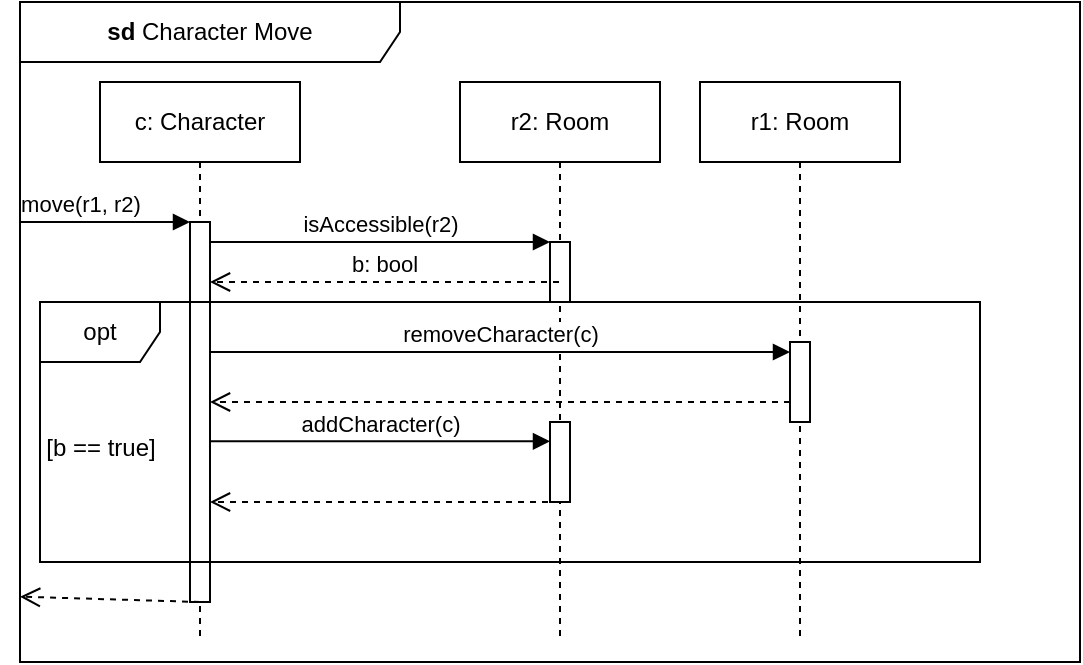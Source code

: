 <mxfile version="23.1.5" type="device" pages="19">
  <diagram name="CharatcerMove" id="2YBvvXClWsGukQMizWep">
    <mxGraphModel dx="1290" dy="629" grid="1" gridSize="10" guides="1" tooltips="1" connect="1" arrows="1" fold="1" page="1" pageScale="1" pageWidth="850" pageHeight="1100" math="0" shadow="0">
      <root>
        <mxCell id="0" />
        <mxCell id="1" parent="0" />
        <mxCell id="aM9ryv3xv72pqoxQDRHE-1" value="c: Character" style="shape=umlLifeline;perimeter=lifelinePerimeter;whiteSpace=wrap;html=1;container=0;dropTarget=0;collapsible=0;recursiveResize=0;outlineConnect=0;portConstraint=eastwest;newEdgeStyle={&quot;edgeStyle&quot;:&quot;elbowEdgeStyle&quot;,&quot;elbow&quot;:&quot;vertical&quot;,&quot;curved&quot;:0,&quot;rounded&quot;:0};" parent="1" vertex="1">
          <mxGeometry x="60" y="50" width="100" height="280" as="geometry" />
        </mxCell>
        <mxCell id="aM9ryv3xv72pqoxQDRHE-2" value="" style="html=1;points=[];perimeter=orthogonalPerimeter;outlineConnect=0;targetShapes=umlLifeline;portConstraint=eastwest;newEdgeStyle={&quot;edgeStyle&quot;:&quot;elbowEdgeStyle&quot;,&quot;elbow&quot;:&quot;vertical&quot;,&quot;curved&quot;:0,&quot;rounded&quot;:0};" parent="aM9ryv3xv72pqoxQDRHE-1" vertex="1">
          <mxGeometry x="45" y="70" width="10" height="190" as="geometry" />
        </mxCell>
        <mxCell id="aM9ryv3xv72pqoxQDRHE-3" value="move(r1, r2)" style="html=1;verticalAlign=bottom;startArrow=none;endArrow=block;startSize=8;edgeStyle=elbowEdgeStyle;elbow=vertical;curved=0;rounded=0;startFill=0;" parent="aM9ryv3xv72pqoxQDRHE-1" target="aM9ryv3xv72pqoxQDRHE-2" edge="1">
          <mxGeometry relative="1" as="geometry">
            <mxPoint x="-15" y="70" as="sourcePoint" />
            <Array as="points">
              <mxPoint x="-40" y="70" />
            </Array>
          </mxGeometry>
        </mxCell>
        <mxCell id="aM9ryv3xv72pqoxQDRHE-5" value="r2: Room" style="shape=umlLifeline;perimeter=lifelinePerimeter;whiteSpace=wrap;html=1;container=0;dropTarget=0;collapsible=0;recursiveResize=0;outlineConnect=0;portConstraint=eastwest;newEdgeStyle={&quot;edgeStyle&quot;:&quot;elbowEdgeStyle&quot;,&quot;elbow&quot;:&quot;vertical&quot;,&quot;curved&quot;:0,&quot;rounded&quot;:0};" parent="1" vertex="1">
          <mxGeometry x="240" y="50" width="100" height="280" as="geometry" />
        </mxCell>
        <mxCell id="aM9ryv3xv72pqoxQDRHE-6" value="" style="html=1;points=[];perimeter=orthogonalPerimeter;outlineConnect=0;targetShapes=umlLifeline;portConstraint=eastwest;newEdgeStyle={&quot;edgeStyle&quot;:&quot;elbowEdgeStyle&quot;,&quot;elbow&quot;:&quot;vertical&quot;,&quot;curved&quot;:0,&quot;rounded&quot;:0};" parent="aM9ryv3xv72pqoxQDRHE-5" vertex="1">
          <mxGeometry x="45" y="80" width="10" height="30" as="geometry" />
        </mxCell>
        <mxCell id="-g9R-0nJ1j3q_HA96TBS-6" value="" style="html=1;points=[[0,0,0,0,5],[0,1,0,0,-5],[1,0,0,0,5],[1,1,0,0,-5]];perimeter=orthogonalPerimeter;outlineConnect=0;targetShapes=umlLifeline;portConstraint=eastwest;newEdgeStyle={&quot;curved&quot;:0,&quot;rounded&quot;:0};" parent="aM9ryv3xv72pqoxQDRHE-5" vertex="1">
          <mxGeometry x="45" y="170" width="10" height="40" as="geometry" />
        </mxCell>
        <mxCell id="aM9ryv3xv72pqoxQDRHE-7" value="isAccessible(r2)" style="html=1;verticalAlign=bottom;endArrow=block;edgeStyle=elbowEdgeStyle;elbow=vertical;curved=0;rounded=0;" parent="1" source="aM9ryv3xv72pqoxQDRHE-2" target="aM9ryv3xv72pqoxQDRHE-6" edge="1">
          <mxGeometry relative="1" as="geometry">
            <mxPoint x="215" y="140" as="sourcePoint" />
            <Array as="points">
              <mxPoint x="200" y="130" />
            </Array>
          </mxGeometry>
        </mxCell>
        <mxCell id="-g9R-0nJ1j3q_HA96TBS-1" value="r1: Room" style="shape=umlLifeline;perimeter=lifelinePerimeter;whiteSpace=wrap;html=1;container=1;dropTarget=0;collapsible=0;recursiveResize=0;outlineConnect=0;portConstraint=eastwest;newEdgeStyle={&quot;curved&quot;:0,&quot;rounded&quot;:0};" parent="1" vertex="1">
          <mxGeometry x="360" y="50" width="100" height="280" as="geometry" />
        </mxCell>
        <mxCell id="-g9R-0nJ1j3q_HA96TBS-2" value="b: bool" style="html=1;verticalAlign=bottom;endArrow=open;dashed=1;endSize=8;curved=0;rounded=0;" parent="1" source="aM9ryv3xv72pqoxQDRHE-5" target="aM9ryv3xv72pqoxQDRHE-2" edge="1">
          <mxGeometry relative="1" as="geometry">
            <mxPoint x="260" y="200" as="sourcePoint" />
            <mxPoint x="180" y="200" as="targetPoint" />
            <Array as="points">
              <mxPoint x="200" y="150" />
            </Array>
          </mxGeometry>
        </mxCell>
        <mxCell id="-g9R-0nJ1j3q_HA96TBS-3" value="opt" style="shape=umlFrame;whiteSpace=wrap;html=1;pointerEvents=0;" parent="1" vertex="1">
          <mxGeometry x="30" y="160" width="470" height="130" as="geometry" />
        </mxCell>
        <mxCell id="-g9R-0nJ1j3q_HA96TBS-4" value="[b == true]" style="text;html=1;align=center;verticalAlign=middle;resizable=0;points=[];autosize=1;strokeColor=none;fillColor=none;" parent="1" vertex="1">
          <mxGeometry x="20" y="218" width="80" height="30" as="geometry" />
        </mxCell>
        <mxCell id="-g9R-0nJ1j3q_HA96TBS-5" value="addCharacter(c)" style="html=1;verticalAlign=bottom;endArrow=block;curved=0;rounded=0;" parent="1" edge="1">
          <mxGeometry width="80" relative="1" as="geometry">
            <mxPoint x="115" y="229.66" as="sourcePoint" />
            <mxPoint x="285.0" y="229.66" as="targetPoint" />
          </mxGeometry>
        </mxCell>
        <mxCell id="-g9R-0nJ1j3q_HA96TBS-7" value="" style="html=1;verticalAlign=bottom;endArrow=open;dashed=1;endSize=8;curved=0;rounded=0;" parent="1" edge="1">
          <mxGeometry relative="1" as="geometry">
            <mxPoint x="290.0" y="260" as="sourcePoint" />
            <mxPoint x="115" y="260" as="targetPoint" />
            <Array as="points">
              <mxPoint x="205" y="260" />
            </Array>
          </mxGeometry>
        </mxCell>
        <mxCell id="-g9R-0nJ1j3q_HA96TBS-9" value="" style="html=1;points=[[0,0,0,0,5],[0,1,0,0,-5],[1,0,0,0,5],[1,1,0,0,-5]];perimeter=orthogonalPerimeter;outlineConnect=0;targetShapes=umlLifeline;portConstraint=eastwest;newEdgeStyle={&quot;curved&quot;:0,&quot;rounded&quot;:0};" parent="1" vertex="1">
          <mxGeometry x="405" y="180" width="10" height="40" as="geometry" />
        </mxCell>
        <mxCell id="-g9R-0nJ1j3q_HA96TBS-10" value="removeCharacter(c)" style="html=1;verticalAlign=bottom;endArrow=block;curved=0;rounded=0;entryX=0;entryY=0;entryDx=0;entryDy=5;entryPerimeter=0;" parent="1" target="-g9R-0nJ1j3q_HA96TBS-9" edge="1">
          <mxGeometry width="80" relative="1" as="geometry">
            <mxPoint x="115" y="185" as="sourcePoint" />
            <mxPoint x="295.0" y="188" as="targetPoint" />
          </mxGeometry>
        </mxCell>
        <mxCell id="-g9R-0nJ1j3q_HA96TBS-11" value="" style="html=1;verticalAlign=bottom;endArrow=open;dashed=1;endSize=8;curved=0;rounded=0;" parent="1" edge="1">
          <mxGeometry relative="1" as="geometry">
            <mxPoint x="405" y="210" as="sourcePoint" />
            <mxPoint x="115" y="210" as="targetPoint" />
          </mxGeometry>
        </mxCell>
        <mxCell id="0kWUIAx3OZnX0tPVKVT1-2" value="" style="html=1;verticalAlign=bottom;endArrow=open;dashed=1;endSize=8;curved=0;rounded=0;entryX=0;entryY=0.901;entryDx=0;entryDy=0;entryPerimeter=0;" parent="1" target="f_Yk1nSePG5QuItJcE1U-1" edge="1">
          <mxGeometry relative="1" as="geometry">
            <mxPoint x="110" y="310" as="sourcePoint" />
            <mxPoint x="30" y="310" as="targetPoint" />
          </mxGeometry>
        </mxCell>
        <mxCell id="f_Yk1nSePG5QuItJcE1U-1" value="&lt;b&gt;sd&lt;/b&gt; Character Move" style="shape=umlFrame;whiteSpace=wrap;html=1;pointerEvents=0;width=190;height=30;" parent="1" vertex="1">
          <mxGeometry x="20" y="10" width="530" height="330" as="geometry" />
        </mxCell>
      </root>
    </mxGraphModel>
  </diagram>
  <diagram id="oP12XMrVPe4MuxAEgVs0" name="StudentItemPickUp">
    <mxGraphModel dx="1050" dy="629" grid="1" gridSize="10" guides="1" tooltips="1" connect="1" arrows="1" fold="1" page="1" pageScale="1" pageWidth="827" pageHeight="1169" math="0" shadow="0">
      <root>
        <mxCell id="0" />
        <mxCell id="1" parent="0" />
        <mxCell id="v0VW3kEOeEPae2AhgNna-1" value="s: Student" style="shape=umlLifeline;perimeter=lifelinePerimeter;whiteSpace=wrap;html=1;container=1;dropTarget=0;collapsible=0;recursiveResize=0;outlineConnect=0;portConstraint=eastwest;newEdgeStyle={&quot;curved&quot;:0,&quot;rounded&quot;:0};" parent="1" vertex="1">
          <mxGeometry x="60" y="50" width="100" height="270" as="geometry" />
        </mxCell>
        <mxCell id="v0VW3kEOeEPae2AhgNna-4" value="" style="html=1;points=[[0,0,0,0,5],[0,1,0,0,-5],[1,0,0,0,5],[1,1,0,0,-5]];perimeter=orthogonalPerimeter;outlineConnect=0;targetShapes=umlLifeline;portConstraint=eastwest;newEdgeStyle={&quot;curved&quot;:0,&quot;rounded&quot;:0};" parent="v0VW3kEOeEPae2AhgNna-1" vertex="1">
          <mxGeometry x="45" y="50" width="10" height="200" as="geometry" />
        </mxCell>
        <mxCell id="v0VW3kEOeEPae2AhgNna-2" value="r: Room" style="shape=umlLifeline;perimeter=lifelinePerimeter;whiteSpace=wrap;html=1;container=1;dropTarget=0;collapsible=0;recursiveResize=0;outlineConnect=0;portConstraint=eastwest;newEdgeStyle={&quot;curved&quot;:0,&quot;rounded&quot;:0};" parent="1" vertex="1">
          <mxGeometry x="230" y="50" width="100" height="270" as="geometry" />
        </mxCell>
        <mxCell id="v0VW3kEOeEPae2AhgNna-6" value="" style="html=1;points=[[0,0,0,0,5],[0,1,0,0,-5],[1,0,0,0,5],[1,1,0,0,-5]];perimeter=orthogonalPerimeter;outlineConnect=0;targetShapes=umlLifeline;portConstraint=eastwest;newEdgeStyle={&quot;curved&quot;:0,&quot;rounded&quot;:0};" parent="v0VW3kEOeEPae2AhgNna-2" vertex="1">
          <mxGeometry x="45" y="80" width="10" height="40" as="geometry" />
        </mxCell>
        <mxCell id="v0VW3kEOeEPae2AhgNna-3" value="i :Item" style="shape=umlLifeline;perimeter=lifelinePerimeter;whiteSpace=wrap;html=1;container=1;dropTarget=0;collapsible=0;recursiveResize=0;outlineConnect=0;portConstraint=eastwest;newEdgeStyle={&quot;curved&quot;:0,&quot;rounded&quot;:0};" parent="1" vertex="1">
          <mxGeometry x="364" y="50" width="100" height="270" as="geometry" />
        </mxCell>
        <mxCell id="v0VW3kEOeEPae2AhgNna-10" value="" style="html=1;points=[[0,0,0,0,5],[0,1,0,0,-5],[1,0,0,0,5],[1,1,0,0,-5]];perimeter=orthogonalPerimeter;outlineConnect=0;targetShapes=umlLifeline;portConstraint=eastwest;newEdgeStyle={&quot;curved&quot;:0,&quot;rounded&quot;:0};" parent="v0VW3kEOeEPae2AhgNna-3" vertex="1">
          <mxGeometry x="45" y="140" width="10" height="80" as="geometry" />
        </mxCell>
        <mxCell id="v0VW3kEOeEPae2AhgNna-5" value="removeItem(i)" style="html=1;verticalAlign=bottom;endArrow=block;curved=0;rounded=0;" parent="1" edge="1">
          <mxGeometry width="80" relative="1" as="geometry">
            <mxPoint x="110" y="130" as="sourcePoint" />
            <mxPoint x="279.5" y="130" as="targetPoint" />
            <Array as="points">
              <mxPoint x="150" y="130" />
            </Array>
          </mxGeometry>
        </mxCell>
        <mxCell id="v0VW3kEOeEPae2AhgNna-7" value="" style="html=1;verticalAlign=bottom;endArrow=open;dashed=1;endSize=8;curved=0;rounded=0;exitX=0;exitY=1;exitDx=0;exitDy=-5;exitPerimeter=0;" parent="1" source="v0VW3kEOeEPae2AhgNna-6" target="v0VW3kEOeEPae2AhgNna-4" edge="1">
          <mxGeometry relative="1" as="geometry">
            <mxPoint x="230" y="150" as="sourcePoint" />
            <mxPoint x="150" y="150" as="targetPoint" />
          </mxGeometry>
        </mxCell>
        <mxCell id="v0VW3kEOeEPae2AhgNna-8" value="pickUpItem(i)" style="html=1;verticalAlign=bottom;endArrow=block;curved=0;rounded=0;entryX=0;entryY=0;entryDx=0;entryDy=5;entryPerimeter=0;" parent="1" edge="1">
          <mxGeometry width="80" relative="1" as="geometry">
            <mxPoint x="10" y="120" as="sourcePoint" />
            <mxPoint x="105.0" y="120" as="targetPoint" />
          </mxGeometry>
        </mxCell>
        <mxCell id="q2mQUFH5u7X6DuZXXs0P-1" value="" style="html=1;verticalAlign=bottom;endArrow=open;dashed=1;endSize=8;curved=0;rounded=0;" parent="1" edge="1">
          <mxGeometry relative="1" as="geometry">
            <mxPoint x="409" y="270" as="sourcePoint" />
            <mxPoint x="115.0" y="270" as="targetPoint" />
          </mxGeometry>
        </mxCell>
        <mxCell id="iCZsf-TyF-9mSO3aUfkV-1" value="onPickedUp(s)" style="html=1;verticalAlign=bottom;endArrow=block;curved=0;rounded=0;exitX=0;exitY=0;exitDx=0;exitDy=5;exitPerimeter=0;" parent="1" source="v0VW3kEOeEPae2AhgNna-10" target="v0VW3kEOeEPae2AhgNna-4" edge="1">
          <mxGeometry width="80" relative="1" as="geometry">
            <mxPoint x="90" y="150" as="sourcePoint" />
            <mxPoint x="210" y="250" as="targetPoint" />
          </mxGeometry>
        </mxCell>
        <mxCell id="JJ_CnbcOATXaJaSS_yR7-1" value="" style="html=1;verticalAlign=bottom;endArrow=open;dashed=1;endSize=8;curved=0;rounded=0;entryX=0.003;entryY=0.863;entryDx=0;entryDy=0;entryPerimeter=0;" parent="1" target="W1TX2BRISMoJcEWAdiGO-1" edge="1">
          <mxGeometry relative="1" as="geometry">
            <mxPoint x="110" y="300" as="sourcePoint" />
            <mxPoint x="30" y="300" as="targetPoint" />
          </mxGeometry>
        </mxCell>
        <mxCell id="W1TX2BRISMoJcEWAdiGO-1" value="&lt;b&gt;sd&lt;/b&gt;&amp;nbsp;Student Item Pick Up" style="shape=umlFrame;whiteSpace=wrap;html=1;pointerEvents=0;width=190;height=30;" parent="1" vertex="1">
          <mxGeometry x="10" y="10" width="530" height="330" as="geometry" />
        </mxCell>
      </root>
    </mxGraphModel>
  </diagram>
  <diagram name="InstructorItemPuckUp" id="4jgPU7i3_wvB3pA2sX_O">
    <mxGraphModel dx="1050" dy="629" grid="1" gridSize="10" guides="1" tooltips="1" connect="1" arrows="1" fold="1" page="1" pageScale="1" pageWidth="827" pageHeight="1169" math="0" shadow="0">
      <root>
        <mxCell id="x9MJhG8bKUskiO-uLM30-0" />
        <mxCell id="x9MJhG8bKUskiO-uLM30-1" parent="x9MJhG8bKUskiO-uLM30-0" />
        <mxCell id="x9MJhG8bKUskiO-uLM30-2" value="i1: Instructor" style="shape=umlLifeline;perimeter=lifelinePerimeter;whiteSpace=wrap;html=1;container=1;dropTarget=0;collapsible=0;recursiveResize=0;outlineConnect=0;portConstraint=eastwest;newEdgeStyle={&quot;curved&quot;:0,&quot;rounded&quot;:0};" parent="x9MJhG8bKUskiO-uLM30-1" vertex="1">
          <mxGeometry x="90.58" y="50" width="100" height="260" as="geometry" />
        </mxCell>
        <mxCell id="x9MJhG8bKUskiO-uLM30-3" value="" style="html=1;points=[[0,0,0,0,5],[0,1,0,0,-5],[1,0,0,0,5],[1,1,0,0,-5]];perimeter=orthogonalPerimeter;outlineConnect=0;targetShapes=umlLifeline;portConstraint=eastwest;newEdgeStyle={&quot;curved&quot;:0,&quot;rounded&quot;:0};" parent="x9MJhG8bKUskiO-uLM30-2" vertex="1">
          <mxGeometry x="45" y="50" width="10" height="200" as="geometry" />
        </mxCell>
        <mxCell id="x9MJhG8bKUskiO-uLM30-4" value="r: Room" style="shape=umlLifeline;perimeter=lifelinePerimeter;whiteSpace=wrap;html=1;container=1;dropTarget=0;collapsible=0;recursiveResize=0;outlineConnect=0;portConstraint=eastwest;newEdgeStyle={&quot;curved&quot;:0,&quot;rounded&quot;:0};" parent="x9MJhG8bKUskiO-uLM30-1" vertex="1">
          <mxGeometry x="394.58" y="50" width="100" height="260" as="geometry" />
        </mxCell>
        <mxCell id="x9MJhG8bKUskiO-uLM30-5" value="" style="html=1;points=[[0,0,0,0,5],[0,1,0,0,-5],[1,0,0,0,5],[1,1,0,0,-5]];perimeter=orthogonalPerimeter;outlineConnect=0;targetShapes=umlLifeline;portConstraint=eastwest;newEdgeStyle={&quot;curved&quot;:0,&quot;rounded&quot;:0};" parent="x9MJhG8bKUskiO-uLM30-4" vertex="1">
          <mxGeometry x="45" y="130" width="10" height="50" as="geometry" />
        </mxCell>
        <mxCell id="x9MJhG8bKUskiO-uLM30-10" value="pickUpItem(i2)" style="html=1;verticalAlign=bottom;endArrow=block;curved=0;rounded=0;entryX=0;entryY=0;entryDx=0;entryDy=5;entryPerimeter=0;exitX=-0.001;exitY=0.308;exitDx=0;exitDy=0;exitPerimeter=0;" parent="x9MJhG8bKUskiO-uLM30-1" source="ymfbsrQ_5wDEe5hcKr6s-0" edge="1">
          <mxGeometry width="80" relative="1" as="geometry">
            <mxPoint x="40.58" y="110" as="sourcePoint" />
            <mxPoint x="135.58" y="110" as="targetPoint" />
          </mxGeometry>
        </mxCell>
        <mxCell id="tIAvtDiNhwwZL0XE_o-g-0" value="i2: Item" style="shape=umlLifeline;perimeter=lifelinePerimeter;whiteSpace=wrap;html=1;container=1;dropTarget=0;collapsible=0;recursiveResize=0;outlineConnect=0;portConstraint=eastwest;newEdgeStyle={&quot;curved&quot;:0,&quot;rounded&quot;:0};" parent="x9MJhG8bKUskiO-uLM30-1" vertex="1">
          <mxGeometry x="230.58" y="50" width="100" height="260" as="geometry" />
        </mxCell>
        <mxCell id="tIAvtDiNhwwZL0XE_o-g-1" value="" style="html=1;points=[[0,0,0,0,5],[0,1,0,0,-5],[1,0,0,0,5],[1,1,0,0,-5]];perimeter=orthogonalPerimeter;outlineConnect=0;targetShapes=umlLifeline;portConstraint=eastwest;newEdgeStyle={&quot;curved&quot;:0,&quot;rounded&quot;:0};" parent="tIAvtDiNhwwZL0XE_o-g-0" vertex="1">
          <mxGeometry x="45" y="60" width="10" height="30" as="geometry" />
        </mxCell>
        <mxCell id="tIAvtDiNhwwZL0XE_o-g-2" value="canInstructorPickUp()" style="html=1;verticalAlign=bottom;endArrow=block;curved=0;rounded=0;entryX=0;entryY=0;entryDx=0;entryDy=5;" parent="x9MJhG8bKUskiO-uLM30-1" source="x9MJhG8bKUskiO-uLM30-3" target="tIAvtDiNhwwZL0XE_o-g-1" edge="1">
          <mxGeometry relative="1" as="geometry">
            <mxPoint x="200.58" y="110" as="sourcePoint" />
          </mxGeometry>
        </mxCell>
        <mxCell id="tIAvtDiNhwwZL0XE_o-g-3" value="b: bool" style="html=1;verticalAlign=bottom;endArrow=open;dashed=1;endSize=8;curved=0;rounded=0;exitX=0;exitY=1;exitDx=0;exitDy=-5;" parent="x9MJhG8bKUskiO-uLM30-1" source="tIAvtDiNhwwZL0XE_o-g-1" target="x9MJhG8bKUskiO-uLM30-3" edge="1">
          <mxGeometry relative="1" as="geometry">
            <mxPoint x="200.58" y="180" as="targetPoint" />
          </mxGeometry>
        </mxCell>
        <mxCell id="YqodWIC0bGgzGD3sHFd0-0" value="opt" style="shape=umlFrame;whiteSpace=wrap;html=1;pointerEvents=0;" parent="x9MJhG8bKUskiO-uLM30-1" vertex="1">
          <mxGeometry x="50.58" y="150" width="450" height="130" as="geometry" />
        </mxCell>
        <mxCell id="YqodWIC0bGgzGD3sHFd0-1" value="[b == true]" style="text;html=1;align=center;verticalAlign=middle;resizable=0;points=[];autosize=1;strokeColor=none;fillColor=none;" parent="x9MJhG8bKUskiO-uLM30-1" vertex="1">
          <mxGeometry x="55.58" y="185" width="80" height="30" as="geometry" />
        </mxCell>
        <mxCell id="YqodWIC0bGgzGD3sHFd0-2" value="removeItem(i2)" style="html=1;verticalAlign=bottom;endArrow=block;curved=0;rounded=0;entryX=0;entryY=0;entryDx=0;entryDy=5;entryPerimeter=0;" parent="x9MJhG8bKUskiO-uLM30-1" source="x9MJhG8bKUskiO-uLM30-3" target="x9MJhG8bKUskiO-uLM30-5" edge="1">
          <mxGeometry width="80" relative="1" as="geometry">
            <mxPoint x="190.58" y="199.58" as="sourcePoint" />
            <mxPoint x="270.58" y="199.58" as="targetPoint" />
          </mxGeometry>
        </mxCell>
        <mxCell id="YqodWIC0bGgzGD3sHFd0-3" value="" style="html=1;verticalAlign=bottom;endArrow=open;dashed=1;endSize=8;curved=0;rounded=0;exitX=0;exitY=1;exitDx=0;exitDy=-5;exitPerimeter=0;" parent="x9MJhG8bKUskiO-uLM30-1" source="x9MJhG8bKUskiO-uLM30-5" target="x9MJhG8bKUskiO-uLM30-3" edge="1">
          <mxGeometry relative="1" as="geometry">
            <mxPoint x="340.58" y="215" as="sourcePoint" />
            <mxPoint x="260.58" y="215" as="targetPoint" />
          </mxGeometry>
        </mxCell>
        <mxCell id="Iji5sNTwijalG1O3RZlo-0" value="" style="html=1;verticalAlign=bottom;endArrow=open;dashed=1;endSize=8;curved=0;rounded=0;entryX=-0.001;entryY=0.896;entryDx=0;entryDy=0;entryPerimeter=0;" parent="x9MJhG8bKUskiO-uLM30-1" target="ymfbsrQ_5wDEe5hcKr6s-0" edge="1">
          <mxGeometry relative="1" as="geometry">
            <mxPoint x="140.58" y="300" as="sourcePoint" />
            <mxPoint x="60.58" y="300" as="targetPoint" />
          </mxGeometry>
        </mxCell>
        <mxCell id="ymfbsrQ_5wDEe5hcKr6s-0" value="&lt;b&gt;sd&lt;/b&gt;&amp;nbsp;Instructor Item Pick Up" style="shape=umlFrame;whiteSpace=wrap;html=1;pointerEvents=0;width=190;height=30;" parent="x9MJhG8bKUskiO-uLM30-1" vertex="1">
          <mxGeometry x="30.58" y="10" width="580" height="320" as="geometry" />
        </mxCell>
      </root>
    </mxGraphModel>
  </diagram>
  <diagram id="h1OVNxDz_2Jjm3LuWqLY" name="UseItem">
    <mxGraphModel dx="1050" dy="629" grid="1" gridSize="10" guides="1" tooltips="1" connect="1" arrows="1" fold="1" page="1" pageScale="1" pageWidth="827" pageHeight="1169" math="0" shadow="0">
      <root>
        <mxCell id="0" />
        <mxCell id="1" parent="0" />
        <mxCell id="bbkktdvkOxGHxSdScLZ_-1" value="s: Student" style="shape=umlLifeline;perimeter=lifelinePerimeter;whiteSpace=wrap;html=1;container=1;dropTarget=0;collapsible=0;recursiveResize=0;outlineConnect=0;portConstraint=eastwest;newEdgeStyle={&quot;curved&quot;:0,&quot;rounded&quot;:0};" parent="1" vertex="1">
          <mxGeometry x="80" y="120" width="100" height="200" as="geometry" />
        </mxCell>
        <mxCell id="BjoumV6Mx2QM3VXIOmvH-2" value="" style="html=1;points=[[0,0,0,0,5],[0,1,0,0,-5],[1,0,0,0,5],[1,1,0,0,-5]];perimeter=orthogonalPerimeter;outlineConnect=0;targetShapes=umlLifeline;portConstraint=eastwest;newEdgeStyle={&quot;curved&quot;:0,&quot;rounded&quot;:0};" parent="bbkktdvkOxGHxSdScLZ_-1" vertex="1">
          <mxGeometry x="45" y="70" width="10" height="110" as="geometry" />
        </mxCell>
        <mxCell id="BjoumV6Mx2QM3VXIOmvH-1" value="i: Item" style="shape=umlLifeline;perimeter=lifelinePerimeter;whiteSpace=wrap;html=1;container=1;dropTarget=0;collapsible=0;recursiveResize=0;outlineConnect=0;portConstraint=eastwest;newEdgeStyle={&quot;curved&quot;:0,&quot;rounded&quot;:0};" parent="1" vertex="1">
          <mxGeometry x="240" y="120" width="100" height="200" as="geometry" />
        </mxCell>
        <mxCell id="BjoumV6Mx2QM3VXIOmvH-4" value="" style="html=1;points=[[0,0,0,0,5],[0,1,0,0,-5],[1,0,0,0,5],[1,1,0,0,-5]];perimeter=orthogonalPerimeter;outlineConnect=0;targetShapes=umlLifeline;portConstraint=eastwest;newEdgeStyle={&quot;curved&quot;:0,&quot;rounded&quot;:0};" parent="BjoumV6Mx2QM3VXIOmvH-1" vertex="1">
          <mxGeometry x="45" y="90" width="10" height="60" as="geometry" />
        </mxCell>
        <mxCell id="BjoumV6Mx2QM3VXIOmvH-3" value="useItem(i)" style="html=1;verticalAlign=bottom;endArrow=block;curved=0;rounded=0;exitX=-0.01;exitY=0.477;exitDx=0;exitDy=0;exitPerimeter=0;" parent="1" source="7SHl0SSjTbHl9l1p7MN0-2" target="BjoumV6Mx2QM3VXIOmvH-2" edge="1">
          <mxGeometry width="80" relative="1" as="geometry">
            <mxPoint x="20" y="200" as="sourcePoint" />
            <mxPoint x="110" y="200" as="targetPoint" />
          </mxGeometry>
        </mxCell>
        <mxCell id="BjoumV6Mx2QM3VXIOmvH-5" value="use(s)" style="html=1;verticalAlign=bottom;endArrow=block;curved=0;rounded=0;" parent="1" edge="1">
          <mxGeometry width="80" relative="1" as="geometry">
            <mxPoint x="135.0" y="210" as="sourcePoint" />
            <mxPoint x="285" y="210" as="targetPoint" />
          </mxGeometry>
        </mxCell>
        <mxCell id="BjoumV6Mx2QM3VXIOmvH-6" value="" style="html=1;verticalAlign=bottom;endArrow=open;dashed=1;endSize=8;curved=0;rounded=0;" parent="1" target="BjoumV6Mx2QM3VXIOmvH-2" edge="1">
          <mxGeometry relative="1" as="geometry">
            <mxPoint x="290" y="269.58" as="sourcePoint" />
            <mxPoint x="140.0" y="269.58" as="targetPoint" />
          </mxGeometry>
        </mxCell>
        <mxCell id="cLRv2oKE2rrYoxX0JINL-1" value="" style="html=1;verticalAlign=bottom;endArrow=open;dashed=1;endSize=8;curved=0;rounded=0;entryX=0.001;entryY=0.869;entryDx=0;entryDy=0;entryPerimeter=0;" parent="1" target="7SHl0SSjTbHl9l1p7MN0-2" edge="1">
          <mxGeometry relative="1" as="geometry">
            <mxPoint x="130" y="300" as="sourcePoint" />
            <mxPoint x="50" y="300" as="targetPoint" />
          </mxGeometry>
        </mxCell>
        <mxCell id="7SHl0SSjTbHl9l1p7MN0-2" value="&lt;b&gt;sd&lt;/b&gt;&amp;nbsp;Use Item" style="shape=umlFrame;whiteSpace=wrap;html=1;pointerEvents=0;width=190;height=30;" parent="1" vertex="1">
          <mxGeometry x="20" y="80" width="380" height="250" as="geometry" />
        </mxCell>
      </root>
    </mxGraphModel>
  </diagram>
  <diagram id="xo4uC17DPznQnbRXL3TF" name="MergeRoom">
    <mxGraphModel dx="1050" dy="629" grid="1" gridSize="10" guides="1" tooltips="1" connect="1" arrows="1" fold="1" page="1" pageScale="1" pageWidth="827" pageHeight="1169" math="0" shadow="0">
      <root>
        <mxCell id="0" />
        <mxCell id="1" parent="0" />
        <mxCell id="GSm0A96lBEENtcwGzsFb-1" value="gc: GameController" style="shape=umlLifeline;perimeter=lifelinePerimeter;whiteSpace=wrap;html=1;container=1;dropTarget=0;collapsible=0;recursiveResize=0;outlineConnect=0;portConstraint=eastwest;newEdgeStyle={&quot;curved&quot;:0,&quot;rounded&quot;:0};" parent="1" vertex="1">
          <mxGeometry x="102.04" y="50" width="110" height="660" as="geometry" />
        </mxCell>
        <mxCell id="GSm0A96lBEENtcwGzsFb-4" value="" style="html=1;points=[[0,0,0,0,5],[0,1,0,0,-5],[1,0,0,0,5],[1,1,0,0,-5]];perimeter=orthogonalPerimeter;outlineConnect=0;targetShapes=umlLifeline;portConstraint=eastwest;newEdgeStyle={&quot;curved&quot;:0,&quot;rounded&quot;:0};" parent="GSm0A96lBEENtcwGzsFb-1" vertex="1">
          <mxGeometry x="50" y="70" width="10" height="580" as="geometry" />
        </mxCell>
        <mxCell id="FsLcxieu5-XQCKXkS7uP-18" value="" style="html=1;points=[[0,0,0,0,5],[0,1,0,0,-5],[1,0,0,0,5],[1,1,0,0,-5]];perimeter=orthogonalPerimeter;outlineConnect=0;targetShapes=umlLifeline;portConstraint=eastwest;newEdgeStyle={&quot;curved&quot;:0,&quot;rounded&quot;:0};" parent="GSm0A96lBEENtcwGzsFb-1" vertex="1">
          <mxGeometry x="55" y="350" width="10" height="40" as="geometry" />
        </mxCell>
        <mxCell id="FsLcxieu5-XQCKXkS7uP-19" value="i3 = sortItems()" style="html=1;align=left;spacingLeft=2;endArrow=block;rounded=0;edgeStyle=orthogonalEdgeStyle;curved=0;rounded=0;" parent="GSm0A96lBEENtcwGzsFb-1" target="FsLcxieu5-XQCKXkS7uP-18" edge="1">
          <mxGeometry relative="1" as="geometry">
            <mxPoint x="60" y="330" as="sourcePoint" />
            <Array as="points">
              <mxPoint x="90" y="360" />
            </Array>
          </mxGeometry>
        </mxCell>
        <mxCell id="FsLcxieu5-XQCKXkS7uP-25" value="" style="html=1;points=[[0,0,0,0,5],[0,1,0,0,-5],[1,0,0,0,5],[1,1,0,0,-5]];perimeter=orthogonalPerimeter;outlineConnect=0;targetShapes=umlLifeline;portConstraint=eastwest;newEdgeStyle={&quot;curved&quot;:0,&quot;rounded&quot;:0};" parent="GSm0A96lBEENtcwGzsFb-1" vertex="1">
          <mxGeometry x="55" y="450" width="10" height="40" as="geometry" />
        </mxCell>
        <mxCell id="FsLcxieu5-XQCKXkS7uP-26" value="removeRoom(r1)" style="html=1;align=left;spacingLeft=2;endArrow=block;rounded=0;edgeStyle=orthogonalEdgeStyle;curved=0;rounded=0;" parent="GSm0A96lBEENtcwGzsFb-1" target="FsLcxieu5-XQCKXkS7uP-25" edge="1">
          <mxGeometry relative="1" as="geometry">
            <mxPoint x="60" y="430" as="sourcePoint" />
            <Array as="points">
              <mxPoint x="90" y="460" />
            </Array>
          </mxGeometry>
        </mxCell>
        <mxCell id="FsLcxieu5-XQCKXkS7uP-27" value="" style="html=1;points=[[0,0,0,0,5],[0,1,0,0,-5],[1,0,0,0,5],[1,1,0,0,-5]];perimeter=orthogonalPerimeter;outlineConnect=0;targetShapes=umlLifeline;portConstraint=eastwest;newEdgeStyle={&quot;curved&quot;:0,&quot;rounded&quot;:0};" parent="GSm0A96lBEENtcwGzsFb-1" vertex="1">
          <mxGeometry x="55" y="520" width="10" height="40" as="geometry" />
        </mxCell>
        <mxCell id="FsLcxieu5-XQCKXkS7uP-28" value="removeRoom(r2)" style="html=1;align=left;spacingLeft=2;endArrow=block;rounded=0;edgeStyle=orthogonalEdgeStyle;curved=0;rounded=0;" parent="GSm0A96lBEENtcwGzsFb-1" target="FsLcxieu5-XQCKXkS7uP-27" edge="1">
          <mxGeometry relative="1" as="geometry">
            <mxPoint x="60" y="500" as="sourcePoint" />
            <Array as="points">
              <mxPoint x="90" y="530" />
            </Array>
          </mxGeometry>
        </mxCell>
        <mxCell id="FsLcxieu5-XQCKXkS7uP-29" value="" style="html=1;points=[[0,0,0,0,5],[0,1,0,0,-5],[1,0,0,0,5],[1,1,0,0,-5]];perimeter=orthogonalPerimeter;outlineConnect=0;targetShapes=umlLifeline;portConstraint=eastwest;newEdgeStyle={&quot;curved&quot;:0,&quot;rounded&quot;:0};" parent="GSm0A96lBEENtcwGzsFb-1" vertex="1">
          <mxGeometry x="55" y="600" width="10" height="40" as="geometry" />
        </mxCell>
        <mxCell id="FsLcxieu5-XQCKXkS7uP-30" value="addRoom(r3)" style="html=1;align=left;spacingLeft=2;endArrow=block;rounded=0;edgeStyle=orthogonalEdgeStyle;curved=0;rounded=0;" parent="GSm0A96lBEENtcwGzsFb-1" target="FsLcxieu5-XQCKXkS7uP-29" edge="1">
          <mxGeometry relative="1" as="geometry">
            <mxPoint x="60" y="580" as="sourcePoint" />
            <Array as="points">
              <mxPoint x="90" y="610" />
            </Array>
          </mxGeometry>
        </mxCell>
        <mxCell id="GSm0A96lBEENtcwGzsFb-2" value="r1: Room" style="shape=umlLifeline;perimeter=lifelinePerimeter;whiteSpace=wrap;html=1;container=1;dropTarget=0;collapsible=0;recursiveResize=0;outlineConnect=0;portConstraint=eastwest;newEdgeStyle={&quot;curved&quot;:0,&quot;rounded&quot;:0};" parent="1" vertex="1">
          <mxGeometry x="262.04" y="50" width="100" height="660" as="geometry" />
        </mxCell>
        <mxCell id="GSm0A96lBEENtcwGzsFb-6" value="" style="html=1;points=[[0,0,0,0,5],[0,1,0,0,-5],[1,0,0,0,5],[1,1,0,0,-5]];perimeter=orthogonalPerimeter;outlineConnect=0;targetShapes=umlLifeline;portConstraint=eastwest;newEdgeStyle={&quot;curved&quot;:0,&quot;rounded&quot;:0};" parent="GSm0A96lBEENtcwGzsFb-2" vertex="1">
          <mxGeometry x="45" y="80" width="10" height="20" as="geometry" />
        </mxCell>
        <mxCell id="FsLcxieu5-XQCKXkS7uP-8" value="" style="html=1;points=[[0,0,0,0,5],[0,1,0,0,-5],[1,0,0,0,5],[1,1,0,0,-5]];perimeter=orthogonalPerimeter;outlineConnect=0;targetShapes=umlLifeline;portConstraint=eastwest;newEdgeStyle={&quot;curved&quot;:0,&quot;rounded&quot;:0};" parent="GSm0A96lBEENtcwGzsFb-2" vertex="1">
          <mxGeometry x="45" y="260" width="10" height="20" as="geometry" />
        </mxCell>
        <mxCell id="FsLcxieu5-XQCKXkS7uP-9" value="getItems()" style="html=1;verticalAlign=bottom;endArrow=block;curved=0;rounded=0;" parent="GSm0A96lBEENtcwGzsFb-2" edge="1">
          <mxGeometry width="80" relative="1" as="geometry">
            <mxPoint x="-100" y="260" as="sourcePoint" />
            <mxPoint x="49.5" y="260" as="targetPoint" />
          </mxGeometry>
        </mxCell>
        <mxCell id="FsLcxieu5-XQCKXkS7uP-10" value="i1:= list&amp;lt;Item&amp;gt;" style="html=1;verticalAlign=bottom;endArrow=open;dashed=1;endSize=8;curved=0;rounded=0;exitX=0;exitY=1;exitDx=0;exitDy=-5;exitPerimeter=0;" parent="GSm0A96lBEENtcwGzsFb-2" edge="1">
          <mxGeometry relative="1" as="geometry">
            <mxPoint x="45" y="280" as="sourcePoint" />
            <mxPoint x="-100.0" y="280" as="targetPoint" />
          </mxGeometry>
        </mxCell>
        <mxCell id="GSm0A96lBEENtcwGzsFb-3" value="r2: Room" style="shape=umlLifeline;perimeter=lifelinePerimeter;whiteSpace=wrap;html=1;container=1;dropTarget=0;collapsible=0;recursiveResize=0;outlineConnect=0;portConstraint=eastwest;newEdgeStyle={&quot;curved&quot;:0,&quot;rounded&quot;:0};" parent="1" vertex="1">
          <mxGeometry x="422.04" y="50" width="100" height="660" as="geometry" />
        </mxCell>
        <mxCell id="GSm0A96lBEENtcwGzsFb-8" value="" style="html=1;points=[[0,0,0,0,5],[0,1,0,0,-5],[1,0,0,0,5],[1,1,0,0,-5]];perimeter=orthogonalPerimeter;outlineConnect=0;targetShapes=umlLifeline;portConstraint=eastwest;newEdgeStyle={&quot;curved&quot;:0,&quot;rounded&quot;:0};" parent="GSm0A96lBEENtcwGzsFb-3" vertex="1">
          <mxGeometry x="45" y="115" width="10" height="25" as="geometry" />
        </mxCell>
        <mxCell id="FsLcxieu5-XQCKXkS7uP-11" value="" style="html=1;points=[[0,0,0,0,5],[0,1,0,0,-5],[1,0,0,0,5],[1,1,0,0,-5]];perimeter=orthogonalPerimeter;outlineConnect=0;targetShapes=umlLifeline;portConstraint=eastwest;newEdgeStyle={&quot;curved&quot;:0,&quot;rounded&quot;:0};" parent="GSm0A96lBEENtcwGzsFb-3" vertex="1">
          <mxGeometry x="45" y="300" width="10" height="20" as="geometry" />
        </mxCell>
        <mxCell id="GSm0A96lBEENtcwGzsFb-5" value="mergeRooms(r1, r2)" style="html=1;verticalAlign=bottom;endArrow=block;curved=0;rounded=0;exitX=0.002;exitY=0.152;exitDx=0;exitDy=0;exitPerimeter=0;" parent="1" source="SWNIdoqpy3avHTem5m4d-1" target="GSm0A96lBEENtcwGzsFb-4" edge="1">
          <mxGeometry width="80" relative="1" as="geometry">
            <mxPoint x="32.04" y="120" as="sourcePoint" />
            <mxPoint x="132.04" y="120" as="targetPoint" />
          </mxGeometry>
        </mxCell>
        <mxCell id="GSm0A96lBEENtcwGzsFb-7" value="r3: Room" style="shape=umlLifeline;perimeter=lifelinePerimeter;whiteSpace=wrap;html=1;container=1;dropTarget=0;collapsible=0;recursiveResize=0;outlineConnect=0;portConstraint=eastwest;newEdgeStyle={&quot;curved&quot;:0,&quot;rounded&quot;:0};" parent="1" vertex="1">
          <mxGeometry x="582.04" y="50" width="100" height="660" as="geometry" />
        </mxCell>
        <mxCell id="GSm0A96lBEENtcwGzsFb-9" value="" style="html=1;points=[[0,0,0,0,5],[0,1,0,0,-5],[1,0,0,0,5],[1,1,0,0,-5]];perimeter=orthogonalPerimeter;outlineConnect=0;targetShapes=umlLifeline;portConstraint=eastwest;newEdgeStyle={&quot;curved&quot;:0,&quot;rounded&quot;:0};" parent="GSm0A96lBEENtcwGzsFb-7" vertex="1">
          <mxGeometry x="45" y="160" width="10" height="30" as="geometry" />
        </mxCell>
        <mxCell id="FsLcxieu5-XQCKXkS7uP-5" value="" style="html=1;points=[[0,0,0,0,5],[0,1,0,0,-5],[1,0,0,0,5],[1,1,0,0,-5]];perimeter=orthogonalPerimeter;outlineConnect=0;targetShapes=umlLifeline;portConstraint=eastwest;newEdgeStyle={&quot;curved&quot;:0,&quot;rounded&quot;:0};" parent="GSm0A96lBEENtcwGzsFb-7" vertex="1">
          <mxGeometry x="45" y="210" width="10" height="30" as="geometry" />
        </mxCell>
        <mxCell id="FsLcxieu5-XQCKXkS7uP-6" value="addNeighbours(n2)" style="html=1;verticalAlign=bottom;endArrow=block;curved=0;rounded=0;entryX=0;entryY=0;entryDx=0;entryDy=5;entryPerimeter=0;" parent="GSm0A96lBEENtcwGzsFb-7" target="FsLcxieu5-XQCKXkS7uP-5" edge="1">
          <mxGeometry width="80" relative="1" as="geometry">
            <mxPoint x="-420" y="215" as="sourcePoint" />
            <mxPoint x="-300" y="230" as="targetPoint" />
          </mxGeometry>
        </mxCell>
        <mxCell id="FsLcxieu5-XQCKXkS7uP-7" value="" style="html=1;verticalAlign=bottom;endArrow=open;dashed=1;endSize=8;curved=0;rounded=0;exitX=0;exitY=1;exitDx=0;exitDy=-5;exitPerimeter=0;" parent="GSm0A96lBEENtcwGzsFb-7" source="FsLcxieu5-XQCKXkS7uP-5" edge="1">
          <mxGeometry relative="1" as="geometry">
            <mxPoint x="-140" y="240" as="sourcePoint" />
            <mxPoint x="-425" y="235" as="targetPoint" />
          </mxGeometry>
        </mxCell>
        <mxCell id="FsLcxieu5-XQCKXkS7uP-21" value="" style="html=1;points=[[0,0,0,0,5],[0,1,0,0,-5],[1,0,0,0,5],[1,1,0,0,-5]];perimeter=orthogonalPerimeter;outlineConnect=0;targetShapes=umlLifeline;portConstraint=eastwest;newEdgeStyle={&quot;curved&quot;:0,&quot;rounded&quot;:0};" parent="GSm0A96lBEENtcwGzsFb-7" vertex="1">
          <mxGeometry x="45" y="400" width="10" height="30" as="geometry" />
        </mxCell>
        <mxCell id="GSm0A96lBEENtcwGzsFb-10" value="getNeighbours()" style="html=1;verticalAlign=bottom;endArrow=block;curved=0;rounded=0;" parent="1" edge="1">
          <mxGeometry width="80" relative="1" as="geometry">
            <mxPoint x="162.04" y="130" as="sourcePoint" />
            <mxPoint x="311.54" y="130" as="targetPoint" />
          </mxGeometry>
        </mxCell>
        <mxCell id="GSm0A96lBEENtcwGzsFb-11" value="n1:= list&amp;lt;Room&amp;gt;" style="html=1;verticalAlign=bottom;endArrow=open;dashed=1;endSize=8;curved=0;rounded=0;exitX=0;exitY=1;exitDx=0;exitDy=-5;exitPerimeter=0;" parent="1" edge="1">
          <mxGeometry relative="1" as="geometry">
            <mxPoint x="307.04" y="150" as="sourcePoint" />
            <mxPoint x="162.04" y="150" as="targetPoint" />
          </mxGeometry>
        </mxCell>
        <mxCell id="GSm0A96lBEENtcwGzsFb-12" value="getNeighbours()" style="html=1;verticalAlign=bottom;endArrow=block;curved=0;rounded=0;entryX=0;entryY=0;entryDx=0;entryDy=5;entryPerimeter=0;" parent="1" source="GSm0A96lBEENtcwGzsFb-4" target="GSm0A96lBEENtcwGzsFb-8" edge="1">
          <mxGeometry width="80" relative="1" as="geometry">
            <mxPoint x="172.04" y="194.62" as="sourcePoint" />
            <mxPoint x="321.54" y="194.62" as="targetPoint" />
          </mxGeometry>
        </mxCell>
        <mxCell id="GSm0A96lBEENtcwGzsFb-13" value="n2:= list&amp;lt;Room&amp;gt;" style="html=1;verticalAlign=bottom;endArrow=open;dashed=1;endSize=8;curved=0;rounded=0;" parent="1" edge="1">
          <mxGeometry relative="1" as="geometry">
            <mxPoint x="464.54" y="190" as="sourcePoint" />
            <mxPoint x="159.54" y="190" as="targetPoint" />
          </mxGeometry>
        </mxCell>
        <mxCell id="FsLcxieu5-XQCKXkS7uP-1" value="addNeighbours(n1)" style="html=1;verticalAlign=bottom;endArrow=block;curved=0;rounded=0;entryX=0;entryY=0;entryDx=0;entryDy=5;entryPerimeter=0;" parent="1" source="GSm0A96lBEENtcwGzsFb-4" target="GSm0A96lBEENtcwGzsFb-9" edge="1">
          <mxGeometry width="80" relative="1" as="geometry">
            <mxPoint x="202.04" y="230" as="sourcePoint" />
            <mxPoint x="282.04" y="230" as="targetPoint" />
          </mxGeometry>
        </mxCell>
        <mxCell id="FsLcxieu5-XQCKXkS7uP-2" value="" style="html=1;verticalAlign=bottom;endArrow=open;dashed=1;endSize=8;curved=0;rounded=0;exitX=0;exitY=1;exitDx=0;exitDy=-5;exitPerimeter=0;" parent="1" source="GSm0A96lBEENtcwGzsFb-9" target="GSm0A96lBEENtcwGzsFb-1" edge="1">
          <mxGeometry relative="1" as="geometry">
            <mxPoint x="442.04" y="240" as="sourcePoint" />
            <mxPoint x="362.04" y="240" as="targetPoint" />
          </mxGeometry>
        </mxCell>
        <mxCell id="FsLcxieu5-XQCKXkS7uP-12" value="getItems()" style="html=1;verticalAlign=bottom;endArrow=block;curved=0;rounded=0;entryX=0;entryY=0;entryDx=0;entryDy=5;entryPerimeter=0;" parent="1" edge="1">
          <mxGeometry width="80" relative="1" as="geometry">
            <mxPoint x="159.54" y="350" as="sourcePoint" />
            <mxPoint x="464.54" y="350" as="targetPoint" />
          </mxGeometry>
        </mxCell>
        <mxCell id="FsLcxieu5-XQCKXkS7uP-17" value="i2:= list&amp;lt;Item&amp;gt;" style="html=1;verticalAlign=bottom;endArrow=open;dashed=1;endSize=8;curved=0;rounded=0;exitX=0;exitY=1;exitDx=0;exitDy=-5;exitPerimeter=0;" parent="1" edge="1">
          <mxGeometry relative="1" as="geometry">
            <mxPoint x="464.54" y="370" as="sourcePoint" />
            <mxPoint x="159.54" y="370" as="targetPoint" />
          </mxGeometry>
        </mxCell>
        <mxCell id="FsLcxieu5-XQCKXkS7uP-20" value="addItems(i3)" style="html=1;verticalAlign=bottom;endArrow=block;curved=0;rounded=0;entryX=0;entryY=0;entryDx=0;entryDy=5;entryPerimeter=0;" parent="1" source="GSm0A96lBEENtcwGzsFb-4" target="FsLcxieu5-XQCKXkS7uP-21" edge="1">
          <mxGeometry width="80" relative="1" as="geometry">
            <mxPoint x="162.04" y="450" as="sourcePoint" />
            <mxPoint x="242.04" y="450" as="targetPoint" />
          </mxGeometry>
        </mxCell>
        <mxCell id="FsLcxieu5-XQCKXkS7uP-22" value="" style="html=1;verticalAlign=bottom;endArrow=open;dashed=1;endSize=8;curved=0;rounded=0;exitX=0;exitY=1;exitDx=0;exitDy=-5;exitPerimeter=0;" parent="1" source="FsLcxieu5-XQCKXkS7uP-21" target="GSm0A96lBEENtcwGzsFb-4" edge="1">
          <mxGeometry relative="1" as="geometry">
            <mxPoint x="422.04" y="480" as="sourcePoint" />
            <mxPoint x="342.04" y="480" as="targetPoint" />
          </mxGeometry>
        </mxCell>
        <mxCell id="OXYP7QJb78BnhiTNO2mH-1" value="" style="html=1;verticalAlign=bottom;endArrow=open;dashed=1;endSize=8;curved=0;rounded=0;entryX=-0.003;entryY=0.955;entryDx=0;entryDy=0;entryPerimeter=0;" parent="1" target="SWNIdoqpy3avHTem5m4d-1" edge="1">
          <mxGeometry relative="1" as="geometry">
            <mxPoint x="162.04" y="700" as="sourcePoint" />
            <mxPoint x="82.04" y="700" as="targetPoint" />
          </mxGeometry>
        </mxCell>
        <mxCell id="SWNIdoqpy3avHTem5m4d-1" value="&lt;b&gt;sd&lt;/b&gt;&amp;nbsp;Merge Room" style="shape=umlFrame;whiteSpace=wrap;html=1;pointerEvents=0;width=190;height=30;" parent="1" vertex="1">
          <mxGeometry x="22.04" y="10" width="680" height="720" as="geometry" />
        </mxCell>
      </root>
    </mxGraphModel>
  </diagram>
  <diagram id="OFYyWunz7Ux02NIGb4eM" name="StudentGoesToInstructor">
    <mxGraphModel dx="1050" dy="629" grid="1" gridSize="10" guides="1" tooltips="1" connect="1" arrows="1" fold="1" page="1" pageScale="1" pageWidth="827" pageHeight="1169" math="0" shadow="0">
      <root>
        <mxCell id="0" />
        <mxCell id="1" parent="0" />
        <mxCell id="aqEj_CJNjtxMapkLRKvd-1" value="i: Instructor" style="shape=umlLifeline;perimeter=lifelinePerimeter;whiteSpace=wrap;html=1;container=1;dropTarget=0;collapsible=0;recursiveResize=0;outlineConnect=0;portConstraint=eastwest;newEdgeStyle={&quot;curved&quot;:0,&quot;rounded&quot;:0};" parent="1" vertex="1">
          <mxGeometry x="110.82" y="60" width="100" height="180" as="geometry" />
        </mxCell>
        <mxCell id="aqEj_CJNjtxMapkLRKvd-3" value="" style="html=1;points=[[0,0,0,0,5],[0,1,0,0,-5],[1,0,0,0,5],[1,1,0,0,-5]];perimeter=orthogonalPerimeter;outlineConnect=0;targetShapes=umlLifeline;portConstraint=eastwest;newEdgeStyle={&quot;curved&quot;:0,&quot;rounded&quot;:0};" parent="aqEj_CJNjtxMapkLRKvd-1" vertex="1">
          <mxGeometry x="45" y="50" width="10" height="120" as="geometry" />
        </mxCell>
        <mxCell id="aqEj_CJNjtxMapkLRKvd-2" value="c: Student" style="shape=umlLifeline;perimeter=lifelinePerimeter;whiteSpace=wrap;html=1;container=1;dropTarget=0;collapsible=0;recursiveResize=0;outlineConnect=0;portConstraint=eastwest;newEdgeStyle={&quot;curved&quot;:0,&quot;rounded&quot;:0};" parent="1" vertex="1">
          <mxGeometry x="290.82" y="60" width="100" height="180" as="geometry" />
        </mxCell>
        <mxCell id="aqEj_CJNjtxMapkLRKvd-5" value="" style="html=1;points=[[0,0,0,0,5],[0,1,0,0,-5],[1,0,0,0,5],[1,1,0,0,-5]];perimeter=orthogonalPerimeter;outlineConnect=0;targetShapes=umlLifeline;portConstraint=eastwest;newEdgeStyle={&quot;curved&quot;:0,&quot;rounded&quot;:0};" parent="aqEj_CJNjtxMapkLRKvd-2" vertex="1">
          <mxGeometry x="45" y="70" width="10" height="80" as="geometry" />
        </mxCell>
        <mxCell id="aqEj_CJNjtxMapkLRKvd-7" value="" style="html=1;points=[[0,0,0,0,5],[0,1,0,0,-5],[1,0,0,0,5],[1,1,0,0,-5]];perimeter=orthogonalPerimeter;outlineConnect=0;targetShapes=umlLifeline;portConstraint=eastwest;newEdgeStyle={&quot;curved&quot;:0,&quot;rounded&quot;:0};" parent="aqEj_CJNjtxMapkLRKvd-2" vertex="1">
          <mxGeometry x="50" y="100" width="10" height="30" as="geometry" />
        </mxCell>
        <mxCell id="aqEj_CJNjtxMapkLRKvd-8" value="die()" style="html=1;align=left;spacingLeft=2;endArrow=block;rounded=0;edgeStyle=orthogonalEdgeStyle;curved=0;rounded=0;" parent="aqEj_CJNjtxMapkLRKvd-2" target="aqEj_CJNjtxMapkLRKvd-7" edge="1">
          <mxGeometry relative="1" as="geometry">
            <mxPoint x="55" y="80" as="sourcePoint" />
            <Array as="points">
              <mxPoint x="85" y="110" />
            </Array>
          </mxGeometry>
        </mxCell>
        <mxCell id="aqEj_CJNjtxMapkLRKvd-4" value="meet(c)" style="html=1;verticalAlign=bottom;endArrow=block;curved=0;rounded=0;exitX=0;exitY=0.406;exitDx=0;exitDy=0;exitPerimeter=0;" parent="1" source="DvfcM3ci52GlGsrc0ub_-1" target="aqEj_CJNjtxMapkLRKvd-3" edge="1">
          <mxGeometry width="80" relative="1" as="geometry">
            <mxPoint x="70.82" y="120" as="sourcePoint" />
            <mxPoint x="150.82" y="120" as="targetPoint" />
          </mxGeometry>
        </mxCell>
        <mxCell id="aqEj_CJNjtxMapkLRKvd-6" value="meetInstructor(i)" style="html=1;verticalAlign=bottom;endArrow=block;curved=0;rounded=0;" parent="1" edge="1">
          <mxGeometry width="80" relative="1" as="geometry">
            <mxPoint x="165.82" y="130" as="sourcePoint" />
            <mxPoint x="335.82" y="130" as="targetPoint" />
          </mxGeometry>
        </mxCell>
        <mxCell id="aqEj_CJNjtxMapkLRKvd-9" value="" style="html=1;verticalAlign=bottom;endArrow=open;dashed=1;endSize=8;curved=0;rounded=0;" parent="1" edge="1">
          <mxGeometry relative="1" as="geometry">
            <mxPoint x="335.82" y="209.58" as="sourcePoint" />
            <mxPoint x="165.82" y="209.58" as="targetPoint" />
          </mxGeometry>
        </mxCell>
        <mxCell id="wrZv3g_RzfWqtluuKJ6e-1" value="" style="html=1;verticalAlign=bottom;endArrow=open;dashed=1;endSize=8;curved=0;rounded=0;entryX=-0.002;entryY=0.872;entryDx=0;entryDy=0;entryPerimeter=0;" parent="1" target="DvfcM3ci52GlGsrc0ub_-1" edge="1">
          <mxGeometry relative="1" as="geometry">
            <mxPoint x="160.82" y="230" as="sourcePoint" />
            <mxPoint x="80.82" y="230" as="targetPoint" />
          </mxGeometry>
        </mxCell>
        <mxCell id="DvfcM3ci52GlGsrc0ub_-1" value="&lt;b&gt;sd&lt;/b&gt;&amp;nbsp;Student Goes To Instructor" style="shape=umlFrame;whiteSpace=wrap;html=1;pointerEvents=0;width=190;height=30;" parent="1" vertex="1">
          <mxGeometry x="10.82" y="20" width="410" height="240" as="geometry" />
        </mxCell>
      </root>
    </mxGraphModel>
  </diagram>
  <diagram id="x3BAlIujtfv599h59PZ-" name="TeacherGoesToInstructor">
    <mxGraphModel dx="1050" dy="629" grid="1" gridSize="10" guides="1" tooltips="1" connect="1" arrows="1" fold="1" page="1" pageScale="1" pageWidth="827" pageHeight="1169" math="0" shadow="0">
      <root>
        <mxCell id="0" />
        <mxCell id="1" parent="0" />
        <mxCell id="y0QLWzmvWhBNKa-xtIO_-1" value="s: Student" style="shape=umlLifeline;perimeter=lifelinePerimeter;whiteSpace=wrap;html=1;container=1;dropTarget=0;collapsible=0;recursiveResize=0;outlineConnect=0;portConstraint=eastwest;newEdgeStyle={&quot;curved&quot;:0,&quot;rounded&quot;:0};" parent="1" vertex="1">
          <mxGeometry x="80" y="40" width="100" height="200" as="geometry" />
        </mxCell>
        <mxCell id="Q0iuVARVUoExvlMt9Jnz-2" value="" style="html=1;points=[[0,0,0,0,5],[0,1,0,0,-5],[1,0,0,0,5],[1,1,0,0,-5]];perimeter=orthogonalPerimeter;outlineConnect=0;targetShapes=umlLifeline;portConstraint=eastwest;newEdgeStyle={&quot;curved&quot;:0,&quot;rounded&quot;:0};" parent="y0QLWzmvWhBNKa-xtIO_-1" vertex="1">
          <mxGeometry x="45" y="50" width="10" height="120" as="geometry" />
        </mxCell>
        <mxCell id="79TcTVqvM2SMglMqOGz9-3" value="" style="html=1;points=[[0,0,0,0,5],[0,1,0,0,-5],[1,0,0,0,5],[1,1,0,0,-5]];perimeter=orthogonalPerimeter;outlineConnect=0;targetShapes=umlLifeline;portConstraint=eastwest;newEdgeStyle={&quot;curved&quot;:0,&quot;rounded&quot;:0};" parent="y0QLWzmvWhBNKa-xtIO_-1" vertex="1">
          <mxGeometry x="55" y="100" width="10" height="50" as="geometry" />
        </mxCell>
        <mxCell id="Q0iuVARVUoExvlMt9Jnz-1" value="c: Instructor" style="shape=umlLifeline;perimeter=lifelinePerimeter;whiteSpace=wrap;html=1;container=1;dropTarget=0;collapsible=0;recursiveResize=0;outlineConnect=0;portConstraint=eastwest;newEdgeStyle={&quot;curved&quot;:0,&quot;rounded&quot;:0};" parent="1" vertex="1">
          <mxGeometry x="240" y="40" width="100" height="200" as="geometry" />
        </mxCell>
        <mxCell id="Q0iuVARVUoExvlMt9Jnz-3" value="" style="html=1;points=[[0,0,0,0,5],[0,1,0,0,-5],[1,0,0,0,5],[1,1,0,0,-5]];perimeter=orthogonalPerimeter;outlineConnect=0;targetShapes=umlLifeline;portConstraint=eastwest;newEdgeStyle={&quot;curved&quot;:0,&quot;rounded&quot;:0};" parent="Q0iuVARVUoExvlMt9Jnz-1" vertex="1">
          <mxGeometry x="45" y="65" width="10" height="105" as="geometry" />
        </mxCell>
        <mxCell id="Q0iuVARVUoExvlMt9Jnz-4" value="meetStudent(s)" style="html=1;verticalAlign=bottom;endArrow=block;curved=0;rounded=0;entryX=0;entryY=0;entryDx=0;entryDy=5;entryPerimeter=0;" parent="1" target="Q0iuVARVUoExvlMt9Jnz-3" edge="1">
          <mxGeometry width="80" relative="1" as="geometry">
            <mxPoint x="135.0" y="110" as="sourcePoint" />
            <mxPoint x="285" y="110" as="targetPoint" />
          </mxGeometry>
        </mxCell>
        <mxCell id="79TcTVqvM2SMglMqOGz9-1" value="meet(c)" style="html=1;verticalAlign=bottom;endArrow=block;curved=0;rounded=0;exitX=-0.009;exitY=0.382;exitDx=0;exitDy=0;exitPerimeter=0;" parent="1" source="rf-WACrVOmADqK6hnMsv-1" target="Q0iuVARVUoExvlMt9Jnz-2" edge="1">
          <mxGeometry width="80" relative="1" as="geometry">
            <mxPoint x="30" y="100" as="sourcePoint" />
            <mxPoint x="110" y="100" as="targetPoint" />
          </mxGeometry>
        </mxCell>
        <mxCell id="79TcTVqvM2SMglMqOGz9-4" value="die()" style="html=1;verticalAlign=bottom;endArrow=block;curved=0;rounded=0;entryX=1;entryY=0;entryDx=0;entryDy=5;" parent="1" source="Q0iuVARVUoExvlMt9Jnz-3" target="79TcTVqvM2SMglMqOGz9-3" edge="1">
          <mxGeometry relative="1" as="geometry">
            <mxPoint x="215" y="145" as="sourcePoint" />
          </mxGeometry>
        </mxCell>
        <mxCell id="79TcTVqvM2SMglMqOGz9-5" value="" style="html=1;verticalAlign=bottom;endArrow=open;dashed=1;endSize=8;curved=0;rounded=0;exitX=1;exitY=1;exitDx=0;exitDy=-5;" parent="1" source="79TcTVqvM2SMglMqOGz9-3" target="Q0iuVARVUoExvlMt9Jnz-3" edge="1">
          <mxGeometry relative="1" as="geometry">
            <mxPoint x="215" y="215" as="targetPoint" />
          </mxGeometry>
        </mxCell>
        <mxCell id="B5Ys8Xpliib8XJ5LrxHY-1" value="" style="html=1;verticalAlign=bottom;endArrow=open;dashed=1;endSize=8;curved=0;rounded=0;entryX=0.003;entryY=0.795;entryDx=0;entryDy=0;entryPerimeter=0;" parent="1" target="rf-WACrVOmADqK6hnMsv-1" edge="1">
          <mxGeometry relative="1" as="geometry">
            <mxPoint x="130" y="210" as="sourcePoint" />
            <mxPoint x="50" y="210" as="targetPoint" />
          </mxGeometry>
        </mxCell>
        <mxCell id="rf-WACrVOmADqK6hnMsv-1" value="&lt;b&gt;sd&lt;/b&gt;&amp;nbsp;Instructor Goes To Student" style="shape=umlFrame;whiteSpace=wrap;html=1;pointerEvents=0;width=190;height=30;" parent="1" vertex="1">
          <mxGeometry x="20" y="10" width="360" height="260" as="geometry" />
        </mxCell>
      </root>
    </mxGraphModel>
  </diagram>
  <diagram id="dxT82o6hBuaE0ikg-5SY" name="TransistorJump">
    <mxGraphModel dx="1050" dy="629" grid="1" gridSize="10" guides="1" tooltips="1" connect="1" arrows="1" fold="1" page="1" pageScale="1" pageWidth="827" pageHeight="1169" math="0" shadow="0">
      <root>
        <mxCell id="0" />
        <mxCell id="1" parent="0" />
        <mxCell id="7D6AUWJWKfy93p9TFdUZ-1" value="s: Student" style="shape=umlLifeline;perimeter=lifelinePerimeter;whiteSpace=wrap;html=1;container=1;dropTarget=0;collapsible=0;recursiveResize=0;outlineConnect=0;portConstraint=eastwest;newEdgeStyle={&quot;curved&quot;:0,&quot;rounded&quot;:0};" parent="1" vertex="1">
          <mxGeometry x="70" y="50" width="100" height="300" as="geometry" />
        </mxCell>
        <mxCell id="7D6AUWJWKfy93p9TFdUZ-5" value="" style="html=1;points=[[0,0,0,0,5],[0,1,0,0,-5],[1,0,0,0,5],[1,1,0,0,-5]];perimeter=orthogonalPerimeter;outlineConnect=0;targetShapes=umlLifeline;portConstraint=eastwest;newEdgeStyle={&quot;curved&quot;:0,&quot;rounded&quot;:0};" parent="7D6AUWJWKfy93p9TFdUZ-1" vertex="1">
          <mxGeometry x="45" y="60" width="10" height="220" as="geometry" />
        </mxCell>
        <mxCell id="7D6AUWJWKfy93p9TFdUZ-2" value="r1: Room" style="shape=umlLifeline;perimeter=lifelinePerimeter;whiteSpace=wrap;html=1;container=1;dropTarget=0;collapsible=0;recursiveResize=0;outlineConnect=0;portConstraint=eastwest;newEdgeStyle={&quot;curved&quot;:0,&quot;rounded&quot;:0};" parent="1" vertex="1">
          <mxGeometry x="230" y="50" width="100" height="300" as="geometry" />
        </mxCell>
        <mxCell id="7D6AUWJWKfy93p9TFdUZ-10" value="" style="html=1;points=[[0,0,0,0,5],[0,1,0,0,-5],[1,0,0,0,5],[1,1,0,0,-5]];perimeter=orthogonalPerimeter;outlineConnect=0;targetShapes=umlLifeline;portConstraint=eastwest;newEdgeStyle={&quot;curved&quot;:0,&quot;rounded&quot;:0};" parent="7D6AUWJWKfy93p9TFdUZ-2" vertex="1">
          <mxGeometry x="45" y="70" width="10" height="40" as="geometry" />
        </mxCell>
        <mxCell id="PhTYkBVfuT6HV5GO7W7a-1" value="" style="html=1;points=[[0,0,0,0,5],[0,1,0,0,-5],[1,0,0,0,5],[1,1,0,0,-5]];perimeter=orthogonalPerimeter;outlineConnect=0;targetShapes=umlLifeline;portConstraint=eastwest;newEdgeStyle={&quot;curved&quot;:0,&quot;rounded&quot;:0};" parent="7D6AUWJWKfy93p9TFdUZ-2" vertex="1">
          <mxGeometry x="45" y="180" width="10" height="30" as="geometry" />
        </mxCell>
        <mxCell id="7D6AUWJWKfy93p9TFdUZ-3" value="t: Transistor" style="shape=umlLifeline;whiteSpace=wrap;html=1;container=1;dropTarget=0;collapsible=0;recursiveResize=0;outlineConnect=0;portConstraint=eastwest;newEdgeStyle={&quot;curved&quot;:0,&quot;rounded&quot;:0};points=[[0,0,0,0,5],[0,1,0,0,-5],[1,0,0,0,5],[1,1,0,0,-5]];perimeter=rectanglePerimeter;targetShapes=umlLifeline;participant=label;" parent="1" vertex="1">
          <mxGeometry x="390" y="50" width="100" height="300" as="geometry" />
        </mxCell>
        <mxCell id="7D6AUWJWKfy93p9TFdUZ-18" value="" style="html=1;points=[[0,0,0,0,5],[0,1,0,0,-5],[1,0,0,0,5],[1,1,0,0,-5]];perimeter=orthogonalPerimeter;outlineConnect=0;targetShapes=umlLifeline;portConstraint=eastwest;newEdgeStyle={&quot;curved&quot;:0,&quot;rounded&quot;:0};" parent="7D6AUWJWKfy93p9TFdUZ-3" vertex="1">
          <mxGeometry x="45" y="130" width="10" height="30" as="geometry" />
        </mxCell>
        <mxCell id="7D6AUWJWKfy93p9TFdUZ-4" value="r2: Room" style="shape=umlLifeline;perimeter=lifelinePerimeter;whiteSpace=wrap;html=1;container=1;dropTarget=0;collapsible=0;recursiveResize=0;outlineConnect=0;portConstraint=eastwest;newEdgeStyle={&quot;curved&quot;:0,&quot;rounded&quot;:0};" parent="1" vertex="1">
          <mxGeometry x="550" y="50" width="100" height="300" as="geometry" />
        </mxCell>
        <mxCell id="7D6AUWJWKfy93p9TFdUZ-21" value="" style="html=1;points=[[0,0,0,0,5],[0,1,0,0,-5],[1,0,0,0,5],[1,1,0,0,-5]];perimeter=orthogonalPerimeter;outlineConnect=0;targetShapes=umlLifeline;portConstraint=eastwest;newEdgeStyle={&quot;curved&quot;:0,&quot;rounded&quot;:0};" parent="7D6AUWJWKfy93p9TFdUZ-4" vertex="1">
          <mxGeometry x="45" y="240" width="10" height="30" as="geometry" />
        </mxCell>
        <mxCell id="7D6AUWJWKfy93p9TFdUZ-11" value="getTransistor()" style="html=1;verticalAlign=bottom;endArrow=block;curved=0;rounded=0;entryX=0;entryY=0;entryDx=0;entryDy=5;" parent="1" source="7D6AUWJWKfy93p9TFdUZ-5" target="7D6AUWJWKfy93p9TFdUZ-10" edge="1">
          <mxGeometry relative="1" as="geometry">
            <mxPoint x="205" y="135" as="sourcePoint" />
          </mxGeometry>
        </mxCell>
        <mxCell id="7D6AUWJWKfy93p9TFdUZ-12" value="t: Transistor" style="html=1;verticalAlign=bottom;endArrow=open;dashed=1;endSize=8;curved=0;rounded=0;exitX=0;exitY=1;exitDx=0;exitDy=-5;" parent="1" source="7D6AUWJWKfy93p9TFdUZ-10" target="7D6AUWJWKfy93p9TFdUZ-5" edge="1">
          <mxGeometry relative="1" as="geometry">
            <mxPoint x="205" y="205" as="targetPoint" />
          </mxGeometry>
        </mxCell>
        <mxCell id="7D6AUWJWKfy93p9TFdUZ-13" value="transistorJump()" style="html=1;verticalAlign=bottom;endArrow=block;curved=0;rounded=0;entryX=0.5;entryY=0.045;entryDx=0;entryDy=0;entryPerimeter=0;exitX=0.003;exitY=0.307;exitDx=0;exitDy=0;exitPerimeter=0;" parent="1" source="SGm3Xq072CQuDa57XlgK-2" target="7D6AUWJWKfy93p9TFdUZ-5" edge="1">
          <mxGeometry x="-0.143" width="80" relative="1" as="geometry">
            <mxPoint x="50" y="120" as="sourcePoint" />
            <mxPoint x="110" y="120" as="targetPoint" />
            <mxPoint as="offset" />
          </mxGeometry>
        </mxCell>
        <mxCell id="7D6AUWJWKfy93p9TFdUZ-19" value="getPairsRoom()" style="html=1;verticalAlign=bottom;endArrow=block;curved=0;rounded=0;entryX=0;entryY=0;entryDx=0;entryDy=5;" parent="1" source="7D6AUWJWKfy93p9TFdUZ-5" target="7D6AUWJWKfy93p9TFdUZ-18" edge="1">
          <mxGeometry relative="1" as="geometry">
            <mxPoint x="365" y="175" as="sourcePoint" />
          </mxGeometry>
        </mxCell>
        <mxCell id="7D6AUWJWKfy93p9TFdUZ-20" value="r2: Room" style="html=1;verticalAlign=bottom;endArrow=open;dashed=1;endSize=8;curved=0;rounded=0;exitX=0;exitY=1;exitDx=0;exitDy=-5;" parent="1" source="7D6AUWJWKfy93p9TFdUZ-18" target="7D6AUWJWKfy93p9TFdUZ-5" edge="1">
          <mxGeometry relative="1" as="geometry">
            <mxPoint x="365" y="245" as="targetPoint" />
          </mxGeometry>
        </mxCell>
        <mxCell id="7D6AUWJWKfy93p9TFdUZ-23" value="" style="html=1;verticalAlign=bottom;endArrow=open;dashed=1;endSize=8;curved=0;rounded=0;exitX=0;exitY=1;exitDx=0;exitDy=-5;" parent="1" source="7D6AUWJWKfy93p9TFdUZ-21" target="7D6AUWJWKfy93p9TFdUZ-5" edge="1">
          <mxGeometry relative="1" as="geometry">
            <mxPoint x="525" y="295" as="targetPoint" />
          </mxGeometry>
        </mxCell>
        <mxCell id="PhTYkBVfuT6HV5GO7W7a-3" value="" style="html=1;verticalAlign=bottom;endArrow=open;dashed=1;endSize=8;curved=0;rounded=0;exitX=0;exitY=1;exitDx=0;exitDy=-5;" parent="1" source="PhTYkBVfuT6HV5GO7W7a-1" target="7D6AUWJWKfy93p9TFdUZ-5" edge="1">
          <mxGeometry relative="1" as="geometry">
            <mxPoint x="205" y="295" as="targetPoint" />
          </mxGeometry>
        </mxCell>
        <mxCell id="PhTYkBVfuT6HV5GO7W7a-2" value="removePlayer(this)" style="html=1;verticalAlign=bottom;endArrow=block;curved=0;rounded=0;entryX=0;entryY=0;entryDx=0;entryDy=5;" parent="1" source="7D6AUWJWKfy93p9TFdUZ-5" target="PhTYkBVfuT6HV5GO7W7a-1" edge="1">
          <mxGeometry relative="1" as="geometry">
            <mxPoint x="205" y="225" as="sourcePoint" />
          </mxGeometry>
        </mxCell>
        <mxCell id="PhTYkBVfuT6HV5GO7W7a-4" value="addCharacter(s)" style="html=1;verticalAlign=bottom;endArrow=block;curved=0;rounded=0;entryX=0;entryY=0;entryDx=0;entryDy=5;entryPerimeter=0;" parent="1" source="7D6AUWJWKfy93p9TFdUZ-5" target="7D6AUWJWKfy93p9TFdUZ-21" edge="1">
          <mxGeometry width="80" relative="1" as="geometry">
            <mxPoint x="330" y="290" as="sourcePoint" />
            <mxPoint x="410" y="290" as="targetPoint" />
          </mxGeometry>
        </mxCell>
        <mxCell id="PC3wNCfrIbbi2q4ObNdE-1" value="" style="html=1;verticalAlign=bottom;endArrow=open;dashed=1;endSize=8;curved=0;rounded=0;entryX=0;entryY=0.883;entryDx=0;entryDy=0;entryPerimeter=0;" parent="1" target="SGm3Xq072CQuDa57XlgK-2" edge="1">
          <mxGeometry relative="1" as="geometry">
            <mxPoint x="120" y="330" as="sourcePoint" />
            <mxPoint x="40" y="330" as="targetPoint" />
          </mxGeometry>
        </mxCell>
        <mxCell id="SGm3Xq072CQuDa57XlgK-2" value="&lt;b&gt;sd&lt;/b&gt;&amp;nbsp;Transistor Jump" style="shape=umlFrame;whiteSpace=wrap;html=1;pointerEvents=0;width=190;height=30;" parent="1" vertex="1">
          <mxGeometry x="30" y="10" width="640" height="360" as="geometry" />
        </mxCell>
      </root>
    </mxGraphModel>
  </diagram>
  <diagram id="TvDZZ1qdJFhwG-PyKGI5" name="EnterRoom">
    <mxGraphModel dx="1050" dy="629" grid="1" gridSize="10" guides="1" tooltips="1" connect="1" arrows="1" fold="1" page="1" pageScale="1" pageWidth="827" pageHeight="1169" math="0" shadow="0">
      <root>
        <mxCell id="0" />
        <mxCell id="1" parent="0" />
        <mxCell id="s0lRKzSPhxktu2_I0NR7-1" value="r2: Room" style="shape=umlLifeline;perimeter=lifelinePerimeter;whiteSpace=wrap;html=1;container=0;dropTarget=0;collapsible=0;recursiveResize=0;outlineConnect=0;portConstraint=eastwest;newEdgeStyle={&quot;edgeStyle&quot;:&quot;elbowEdgeStyle&quot;,&quot;elbow&quot;:&quot;vertical&quot;,&quot;curved&quot;:0,&quot;rounded&quot;:0};" parent="1" vertex="1">
          <mxGeometry x="220" y="40" width="100" height="230" as="geometry" />
        </mxCell>
        <mxCell id="s0lRKzSPhxktu2_I0NR7-3" value="" style="html=1;points=[[0,0,0,0,5],[0,1,0,0,-5],[1,0,0,0,5],[1,1,0,0,-5]];perimeter=orthogonalPerimeter;outlineConnect=0;targetShapes=umlLifeline;portConstraint=eastwest;newEdgeStyle={&quot;curved&quot;:0,&quot;rounded&quot;:0};" parent="s0lRKzSPhxktu2_I0NR7-1" vertex="1">
          <mxGeometry x="45" y="60" width="10" height="150" as="geometry" />
        </mxCell>
        <mxCell id="s0lRKzSPhxktu2_I0NR7-4" value="addCharacter(c)" style="html=1;verticalAlign=bottom;endArrow=block;curved=0;rounded=0;exitX=-0.004;exitY=0.39;exitDx=0;exitDy=0;exitPerimeter=0;" parent="1" source="bq8GvYzvPjD2_zXFawGz-2" edge="1">
          <mxGeometry width="80" relative="1" as="geometry">
            <mxPoint x="95" y="109.66" as="sourcePoint" />
            <mxPoint x="265.0" y="109.66" as="targetPoint" />
          </mxGeometry>
        </mxCell>
        <mxCell id="s0lRKzSPhxktu2_I0NR7-6" value="" style="html=1;points=[[0,0,0,0,5],[0,1,0,0,-5],[1,0,0,0,5],[1,1,0,0,-5]];perimeter=orthogonalPerimeter;outlineConnect=0;targetShapes=umlLifeline;portConstraint=eastwest;newEdgeStyle={&quot;curved&quot;:0,&quot;rounded&quot;:0};" parent="1" vertex="1">
          <mxGeometry x="270" y="130" width="10" height="110" as="geometry" />
        </mxCell>
        <mxCell id="s0lRKzSPhxktu2_I0NR7-7" value="onEntered(c)" style="html=1;align=left;spacingLeft=2;endArrow=block;rounded=0;edgeStyle=orthogonalEdgeStyle;curved=0;rounded=0;" parent="1" target="s0lRKzSPhxktu2_I0NR7-6" edge="1">
          <mxGeometry x="0.005" relative="1" as="geometry">
            <mxPoint x="275" y="110" as="sourcePoint" />
            <Array as="points">
              <mxPoint x="305" y="140" />
            </Array>
            <mxPoint as="offset" />
          </mxGeometry>
        </mxCell>
        <mxCell id="s0lRKzSPhxktu2_I0NR7-8" value="c2: Character" style="shape=umlLifeline;perimeter=lifelinePerimeter;whiteSpace=wrap;html=1;container=1;dropTarget=0;collapsible=0;recursiveResize=0;outlineConnect=0;portConstraint=eastwest;newEdgeStyle={&quot;curved&quot;:0,&quot;rounded&quot;:0};" parent="1" vertex="1">
          <mxGeometry x="380" y="40" width="100" height="210" as="geometry" />
        </mxCell>
        <mxCell id="s0lRKzSPhxktu2_I0NR7-9" value="frame" style="shape=umlFrame;whiteSpace=wrap;html=1;pointerEvents=0;" parent="1" vertex="1">
          <mxGeometry x="100" y="150" width="380" height="70" as="geometry" />
        </mxCell>
        <mxCell id="s0lRKzSPhxktu2_I0NR7-10" value="[for all c2 :&lt;br&gt;listOfCharacters]" style="text;html=1;align=center;verticalAlign=middle;resizable=0;points=[];autosize=1;strokeColor=none;fillColor=none;" parent="1" vertex="1">
          <mxGeometry x="155" y="170" width="110" height="40" as="geometry" />
        </mxCell>
        <mxCell id="s0lRKzSPhxktu2_I0NR7-11" value="meet(c)" style="html=1;verticalAlign=bottom;endArrow=block;curved=0;rounded=0;" parent="1" target="s0lRKzSPhxktu2_I0NR7-12" edge="1">
          <mxGeometry width="80" relative="1" as="geometry">
            <mxPoint x="280" y="170" as="sourcePoint" />
            <mxPoint x="525" y="170" as="targetPoint" />
          </mxGeometry>
        </mxCell>
        <mxCell id="s0lRKzSPhxktu2_I0NR7-12" value="" style="html=1;points=[[0,0,0,0,5],[0,1,0,0,-5],[1,0,0,0,5],[1,1,0,0,-5]];perimeter=orthogonalPerimeter;outlineConnect=0;targetShapes=umlLifeline;portConstraint=eastwest;newEdgeStyle={&quot;curved&quot;:0,&quot;rounded&quot;:0};" parent="1" vertex="1">
          <mxGeometry x="425" y="170" width="10" height="30" as="geometry" />
        </mxCell>
        <mxCell id="s0lRKzSPhxktu2_I0NR7-13" value="" style="html=1;verticalAlign=bottom;endArrow=open;dashed=1;endSize=8;curved=0;rounded=0;" parent="1" edge="1">
          <mxGeometry relative="1" as="geometry">
            <mxPoint x="420" y="200" as="sourcePoint" />
            <mxPoint x="280" y="200" as="targetPoint" />
          </mxGeometry>
        </mxCell>
        <mxCell id="lf2XFIrmRUSy6m_X1uNA-1" value="" style="html=1;verticalAlign=bottom;endArrow=open;dashed=1;endSize=8;curved=0;rounded=0;entryX=-0.001;entryY=0.893;entryDx=0;entryDy=0;entryPerimeter=0;" parent="1" target="bq8GvYzvPjD2_zXFawGz-2" edge="1">
          <mxGeometry relative="1" as="geometry">
            <mxPoint x="270" y="250" as="sourcePoint" />
            <mxPoint x="190" y="250" as="targetPoint" />
          </mxGeometry>
        </mxCell>
        <mxCell id="bq8GvYzvPjD2_zXFawGz-2" value="&lt;b&gt;sd&lt;/b&gt;&amp;nbsp;Enter Room" style="shape=umlFrame;whiteSpace=wrap;html=1;pointerEvents=0;width=190;height=30;" parent="1" vertex="1">
          <mxGeometry x="60" width="450" height="280" as="geometry" />
        </mxCell>
      </root>
    </mxGraphModel>
  </diagram>
  <diagram id="D-YMiRE15r19iHQUGaz0" name="StudentStartRound">
    <mxGraphModel dx="1050" dy="629" grid="1" gridSize="10" guides="1" tooltips="1" connect="1" arrows="1" fold="1" page="1" pageScale="1" pageWidth="827" pageHeight="1169" math="0" shadow="0">
      <root>
        <mxCell id="0" />
        <mxCell id="1" parent="0" />
        <mxCell id="0TbIWteUH8aSdiXBDDCj-1" value="s: Student" style="shape=umlLifeline;perimeter=lifelinePerimeter;whiteSpace=wrap;html=1;container=1;dropTarget=0;collapsible=0;recursiveResize=0;outlineConnect=0;portConstraint=eastwest;newEdgeStyle={&quot;curved&quot;:0,&quot;rounded&quot;:0};" parent="1" vertex="1">
          <mxGeometry x="133.8" y="60" width="100" height="280" as="geometry" />
        </mxCell>
        <mxCell id="0TbIWteUH8aSdiXBDDCj-2" value="" style="html=1;points=[[0,0,0,0,5],[0,1,0,0,-5],[1,0,0,0,5],[1,1,0,0,-5]];perimeter=orthogonalPerimeter;outlineConnect=0;targetShapes=umlLifeline;portConstraint=eastwest;newEdgeStyle={&quot;curved&quot;:0,&quot;rounded&quot;:0};" parent="0TbIWteUH8aSdiXBDDCj-1" vertex="1">
          <mxGeometry x="45" y="60" width="10" height="200" as="geometry" />
        </mxCell>
        <mxCell id="0TbIWteUH8aSdiXBDDCj-3" value="startRound(rounds: int)" style="html=1;verticalAlign=bottom;endArrow=block;curved=0;rounded=0;exitX=0.004;exitY=0.314;exitDx=0;exitDy=0;exitPerimeter=0;" parent="1" source="BaENVarw1FRf6lfjDdcq-1" target="0TbIWteUH8aSdiXBDDCj-2" edge="1">
          <mxGeometry width="80" relative="1" as="geometry">
            <mxPoint x="53.8" y="130" as="sourcePoint" />
            <mxPoint x="133.8" y="130" as="targetPoint" />
          </mxGeometry>
        </mxCell>
        <mxCell id="0TbIWteUH8aSdiXBDDCj-4" value="loop" style="shape=umlFrame;whiteSpace=wrap;html=1;pointerEvents=0;" parent="1" vertex="1">
          <mxGeometry x="53.8" y="140" width="320" height="60" as="geometry" />
        </mxCell>
        <mxCell id="0TbIWteUH8aSdiXBDDCj-5" value="i: item" style="shape=umlLifeline;perimeter=lifelinePerimeter;whiteSpace=wrap;html=1;container=1;dropTarget=0;collapsible=0;recursiveResize=0;outlineConnect=0;portConstraint=eastwest;newEdgeStyle={&quot;curved&quot;:0,&quot;rounded&quot;:0};" parent="1" vertex="1">
          <mxGeometry x="293.8" y="60" width="100" height="280" as="geometry" />
        </mxCell>
        <mxCell id="0TbIWteUH8aSdiXBDDCj-7" value="" style="html=1;points=[[0,0,0,0,5],[0,1,0,0,-5],[1,0,0,0,5],[1,1,0,0,-5]];perimeter=orthogonalPerimeter;outlineConnect=0;targetShapes=umlLifeline;portConstraint=eastwest;newEdgeStyle={&quot;curved&quot;:0,&quot;rounded&quot;:0};" parent="0TbIWteUH8aSdiXBDDCj-5" vertex="1">
          <mxGeometry x="45" y="93" width="10" height="27" as="geometry" />
        </mxCell>
        <mxCell id="0TbIWteUH8aSdiXBDDCj-6" value="&lt;font style=&quot;font-size: 11px;&quot;&gt;[ for all i : inventory ]&lt;/font&gt;" style="text;html=1;align=center;verticalAlign=middle;resizable=0;points=[];autosize=1;strokeColor=none;fillColor=none;" parent="1" vertex="1">
          <mxGeometry x="53.8" y="170" width="120" height="30" as="geometry" />
        </mxCell>
        <mxCell id="0TbIWteUH8aSdiXBDDCj-8" value="onRoundStart(s)" style="html=1;verticalAlign=bottom;endArrow=block;curved=0;rounded=0;entryX=0;entryY=0;entryDx=0;entryDy=5;entryPerimeter=0;" parent="1" source="0TbIWteUH8aSdiXBDDCj-2" target="0TbIWteUH8aSdiXBDDCj-7" edge="1">
          <mxGeometry width="80" relative="1" as="geometry">
            <mxPoint x="203.8" y="160" as="sourcePoint" />
            <mxPoint x="283.8" y="160" as="targetPoint" />
          </mxGeometry>
        </mxCell>
        <mxCell id="0TbIWteUH8aSdiXBDDCj-9" value="" style="html=1;verticalAlign=bottom;endArrow=open;dashed=1;endSize=8;curved=0;rounded=0;exitX=0;exitY=1;exitDx=0;exitDy=-5;exitPerimeter=0;" parent="1" source="0TbIWteUH8aSdiXBDDCj-7" target="0TbIWteUH8aSdiXBDDCj-2" edge="1">
          <mxGeometry relative="1" as="geometry">
            <mxPoint x="303.8" y="220" as="sourcePoint" />
            <mxPoint x="223.8" y="220" as="targetPoint" />
          </mxGeometry>
        </mxCell>
        <mxCell id="0TbIWteUH8aSdiXBDDCj-12" value="" style="html=1;points=[[0,0,0,0,5],[0,1,0,0,-5],[1,0,0,0,5],[1,1,0,0,-5]];perimeter=orthogonalPerimeter;outlineConnect=0;targetShapes=umlLifeline;portConstraint=eastwest;newEdgeStyle={&quot;curved&quot;:0,&quot;rounded&quot;:0};" parent="1" vertex="1">
          <mxGeometry x="183.8" y="240" width="10" height="40" as="geometry" />
        </mxCell>
        <mxCell id="0TbIWteUH8aSdiXBDDCj-13" value="action()" style="html=1;align=left;spacingLeft=2;endArrow=block;rounded=0;edgeStyle=orthogonalEdgeStyle;curved=0;rounded=0;" parent="1" target="0TbIWteUH8aSdiXBDDCj-12" edge="1">
          <mxGeometry relative="1" as="geometry">
            <mxPoint x="188.8" y="220" as="sourcePoint" />
            <Array as="points">
              <mxPoint x="218.8" y="250" />
            </Array>
          </mxGeometry>
        </mxCell>
        <mxCell id="0TbIWteUH8aSdiXBDDCj-14" value="loop" style="shape=umlFrame;whiteSpace=wrap;html=1;pointerEvents=0;" parent="1" vertex="1">
          <mxGeometry x="53.8" y="210" width="320" height="90" as="geometry" />
        </mxCell>
        <mxCell id="0TbIWteUH8aSdiXBDDCj-15" value="&lt;font style=&quot;font-size: 11px;&quot;&gt;[ rounds times ]&lt;/font&gt;" style="text;html=1;align=center;verticalAlign=middle;resizable=0;points=[];autosize=1;strokeColor=none;fillColor=none;" parent="1" vertex="1">
          <mxGeometry x="53.8" y="240" width="100" height="30" as="geometry" />
        </mxCell>
        <mxCell id="TxnoWgtLKQ43SxnfLlAP-1" value="" style="html=1;verticalAlign=bottom;endArrow=open;dashed=1;endSize=8;curved=0;rounded=0;entryX=-0.007;entryY=0.882;entryDx=0;entryDy=0;entryPerimeter=0;" parent="1" target="BaENVarw1FRf6lfjDdcq-1" edge="1">
          <mxGeometry relative="1" as="geometry">
            <mxPoint x="183.8" y="320" as="sourcePoint" />
            <mxPoint x="103.8" y="320" as="targetPoint" />
          </mxGeometry>
        </mxCell>
        <mxCell id="BaENVarw1FRf6lfjDdcq-1" value="&lt;b&gt;sd&lt;/b&gt;&amp;nbsp;Student Start Round" style="shape=umlFrame;whiteSpace=wrap;html=1;pointerEvents=0;width=190;height=30;" parent="1" vertex="1">
          <mxGeometry x="13.8" y="20" width="400" height="340" as="geometry" />
        </mxCell>
      </root>
    </mxGraphModel>
  </diagram>
  <diagram id="MDe7v9sFTy1mgrLY8xAm" name="Idle">
    <mxGraphModel dx="1050" dy="629" grid="1" gridSize="10" guides="1" tooltips="1" connect="1" arrows="1" fold="1" page="1" pageScale="1" pageWidth="827" pageHeight="1169" math="0" shadow="0">
      <root>
        <mxCell id="0" />
        <mxCell id="1" parent="0" />
        <mxCell id="O9DZCDqXzNRoeEjVF6j5-1" value="c: Character" style="shape=umlLifeline;perimeter=lifelinePerimeter;whiteSpace=wrap;html=1;container=1;dropTarget=0;collapsible=0;recursiveResize=0;outlineConnect=0;portConstraint=eastwest;newEdgeStyle={&quot;curved&quot;:0,&quot;rounded&quot;:0};" parent="1" vertex="1">
          <mxGeometry x="141.2" y="50" width="100" height="130" as="geometry" />
        </mxCell>
        <mxCell id="O9DZCDqXzNRoeEjVF6j5-6" value="" style="html=1;points=[[0,0,0,0,5],[0,1,0,0,-5],[1,0,0,0,5],[1,1,0,0,-5]];perimeter=orthogonalPerimeter;outlineConnect=0;targetShapes=umlLifeline;portConstraint=eastwest;newEdgeStyle={&quot;curved&quot;:0,&quot;rounded&quot;:0};" parent="O9DZCDqXzNRoeEjVF6j5-1" vertex="1">
          <mxGeometry x="45" y="60" width="10" height="40" as="geometry" />
        </mxCell>
        <mxCell id="O9DZCDqXzNRoeEjVF6j5-7" value="idle()" style="html=1;verticalAlign=bottom;endArrow=block;curved=0;rounded=0;entryX=0;entryY=0;entryDx=0;entryDy=5;entryPerimeter=0;exitX=-0.005;exitY=0.545;exitDx=0;exitDy=0;exitPerimeter=0;" parent="1" source="qwt8I6kLkFfzX_QaMEnl-2" target="O9DZCDqXzNRoeEjVF6j5-6" edge="1">
          <mxGeometry width="80" relative="1" as="geometry">
            <mxPoint x="71.2" y="115" as="sourcePoint" />
            <mxPoint x="151.2" y="120" as="targetPoint" />
          </mxGeometry>
        </mxCell>
        <mxCell id="IREHIo_G9NPm8J4OsArW-2" value="" style="html=1;verticalAlign=bottom;endArrow=open;dashed=1;endSize=8;curved=0;rounded=0;entryX=0.009;entryY=0.726;entryDx=0;entryDy=0;entryPerimeter=0;" parent="1" source="O9DZCDqXzNRoeEjVF6j5-6" target="qwt8I6kLkFfzX_QaMEnl-2" edge="1">
          <mxGeometry relative="1" as="geometry">
            <mxPoint x="171.2" y="150" as="sourcePoint" />
            <mxPoint x="71.2" y="150" as="targetPoint" />
          </mxGeometry>
        </mxCell>
        <mxCell id="qwt8I6kLkFfzX_QaMEnl-2" value="&lt;b&gt;sd&lt;/b&gt;&amp;nbsp;Idle" style="shape=umlFrame;whiteSpace=wrap;html=1;pointerEvents=0;width=190;height=30;" parent="1" vertex="1">
          <mxGeometry x="21.2" y="10" width="240" height="190" as="geometry" />
        </mxCell>
      </root>
    </mxGraphModel>
  </diagram>
  <diagram id="toOFbixHtYeYkgvGerma" name="SlideRulePickedUp">
    <mxGraphModel dx="1050" dy="629" grid="1" gridSize="10" guides="1" tooltips="1" connect="1" arrows="1" fold="1" page="1" pageScale="1" pageWidth="827" pageHeight="1169" math="0" shadow="0">
      <root>
        <mxCell id="0" />
        <mxCell id="1" parent="0" />
        <mxCell id="0k75WmQDll60zrxVz9HY-1" value="s: SlideRule" style="shape=umlLifeline;perimeter=lifelinePerimeter;whiteSpace=wrap;html=1;container=1;dropTarget=0;collapsible=0;recursiveResize=0;outlineConnect=0;portConstraint=eastwest;newEdgeStyle={&quot;curved&quot;:0,&quot;rounded&quot;:0};" parent="1" vertex="1">
          <mxGeometry x="110" y="60" width="100" height="240" as="geometry" />
        </mxCell>
        <mxCell id="pqnfn8uhtLpG3O88ecs0-2" value="" style="html=1;points=[[0,0,0,0,5],[0,1,0,0,-5],[1,0,0,0,5],[1,1,0,0,-5]];perimeter=orthogonalPerimeter;outlineConnect=0;targetShapes=umlLifeline;portConstraint=eastwest;newEdgeStyle={&quot;curved&quot;:0,&quot;rounded&quot;:0};" parent="0k75WmQDll60zrxVz9HY-1" vertex="1">
          <mxGeometry x="45" y="60" width="10" height="140" as="geometry" />
        </mxCell>
        <mxCell id="pqnfn8uhtLpG3O88ecs0-1" value="onPickedUp()" style="html=1;verticalAlign=bottom;endArrow=block;curved=0;rounded=0;entryX=0;entryY=0;entryDx=0;entryDy=5;entryPerimeter=0;exitX=0.002;exitY=0.349;exitDx=0;exitDy=0;exitPerimeter=0;" parent="1" source="IAyc4KWSQlE9PUDeE8ol-1" target="pqnfn8uhtLpG3O88ecs0-2" edge="1">
          <mxGeometry width="80" relative="1" as="geometry">
            <mxPoint x="50" y="125" as="sourcePoint" />
            <mxPoint x="120" y="120" as="targetPoint" />
          </mxGeometry>
        </mxCell>
        <mxCell id="pqnfn8uhtLpG3O88ecs0-3" value="gc: GameController" style="shape=umlLifeline;perimeter=lifelinePerimeter;whiteSpace=wrap;html=1;container=1;dropTarget=0;collapsible=0;recursiveResize=0;outlineConnect=0;portConstraint=eastwest;newEdgeStyle={&quot;curved&quot;:0,&quot;rounded&quot;:0};" parent="1" vertex="1">
          <mxGeometry x="300" y="60" width="110" height="240" as="geometry" />
        </mxCell>
        <mxCell id="pqnfn8uhtLpG3O88ecs0-5" value="" style="html=1;points=[[0,0,0,0,5],[0,1,0,0,-5],[1,0,0,0,5],[1,1,0,0,-5]];perimeter=orthogonalPerimeter;outlineConnect=0;targetShapes=umlLifeline;portConstraint=eastwest;newEdgeStyle={&quot;curved&quot;:0,&quot;rounded&quot;:0};" parent="pqnfn8uhtLpG3O88ecs0-3" vertex="1">
          <mxGeometry x="50" y="70" width="10" height="100" as="geometry" />
        </mxCell>
        <mxCell id="pqnfn8uhtLpG3O88ecs0-10" value="" style="html=1;points=[[0,0,0,0,5],[0,1,0,0,-5],[1,0,0,0,5],[1,1,0,0,-5]];perimeter=orthogonalPerimeter;outlineConnect=0;targetShapes=umlLifeline;portConstraint=eastwest;newEdgeStyle={&quot;curved&quot;:0,&quot;rounded&quot;:0};" parent="pqnfn8uhtLpG3O88ecs0-3" vertex="1">
          <mxGeometry x="55" y="110" width="10" height="40" as="geometry" />
        </mxCell>
        <mxCell id="pqnfn8uhtLpG3O88ecs0-11" value="endGame()" style="html=1;align=left;spacingLeft=2;endArrow=block;rounded=0;edgeStyle=orthogonalEdgeStyle;curved=0;rounded=0;" parent="pqnfn8uhtLpG3O88ecs0-3" target="pqnfn8uhtLpG3O88ecs0-10" edge="1">
          <mxGeometry relative="1" as="geometry">
            <mxPoint x="60" y="90" as="sourcePoint" />
            <Array as="points">
              <mxPoint x="90" y="120" />
            </Array>
          </mxGeometry>
        </mxCell>
        <mxCell id="pqnfn8uhtLpG3O88ecs0-6" value="slideRulePickedUp()" style="html=1;verticalAlign=bottom;endArrow=block;curved=0;rounded=0;entryX=0;entryY=0;entryDx=0;entryDy=5;" parent="1" source="pqnfn8uhtLpG3O88ecs0-2" target="pqnfn8uhtLpG3O88ecs0-5" edge="1">
          <mxGeometry relative="1" as="geometry">
            <mxPoint x="280" y="135" as="sourcePoint" />
          </mxGeometry>
        </mxCell>
        <mxCell id="pqnfn8uhtLpG3O88ecs0-7" value="" style="html=1;verticalAlign=bottom;endArrow=open;dashed=1;endSize=8;curved=0;rounded=0;exitX=0;exitY=1;exitDx=0;exitDy=-5;" parent="1" source="pqnfn8uhtLpG3O88ecs0-5" target="pqnfn8uhtLpG3O88ecs0-2" edge="1">
          <mxGeometry relative="1" as="geometry">
            <mxPoint x="280" y="205" as="targetPoint" />
          </mxGeometry>
        </mxCell>
        <mxCell id="pqnfn8uhtLpG3O88ecs0-9" value="" style="html=1;verticalAlign=bottom;endArrow=open;dashed=1;endSize=8;curved=0;rounded=0;entryX=0.003;entryY=0.796;entryDx=0;entryDy=0;entryPerimeter=0;" parent="1" target="IAyc4KWSQlE9PUDeE8ol-1" edge="1">
          <mxGeometry relative="1" as="geometry">
            <mxPoint x="155.0" y="260" as="sourcePoint" />
            <mxPoint x="60" y="260" as="targetPoint" />
          </mxGeometry>
        </mxCell>
        <mxCell id="IAyc4KWSQlE9PUDeE8ol-1" value="&lt;b&gt;sd&lt;/b&gt;&amp;nbsp;Slide Rule Pick Up" style="shape=umlFrame;whiteSpace=wrap;html=1;pointerEvents=0;width=190;height=30;" parent="1" vertex="1">
          <mxGeometry x="30" y="20" width="430" height="300" as="geometry" />
        </mxCell>
      </root>
    </mxGraphModel>
  </diagram>
  <diagram id="F-NAZNv8DFHp6_IY_tSx" name="NewRound">
    <mxGraphModel dx="1290" dy="629" grid="1" gridSize="10" guides="1" tooltips="1" connect="1" arrows="1" fold="1" page="1" pageScale="1" pageWidth="827" pageHeight="1169" math="0" shadow="0">
      <root>
        <mxCell id="0" />
        <mxCell id="1" parent="0" />
        <mxCell id="k_Lje1uJPzIWFjfFsKo_-1" value="gc: GameController" style="shape=umlLifeline;perimeter=lifelinePerimeter;whiteSpace=wrap;html=1;container=1;dropTarget=0;collapsible=0;recursiveResize=0;outlineConnect=0;portConstraint=eastwest;newEdgeStyle={&quot;curved&quot;:0,&quot;rounded&quot;:0};" parent="1" vertex="1">
          <mxGeometry x="151.68" y="60" width="110" height="300" as="geometry" />
        </mxCell>
        <mxCell id="k_Lje1uJPzIWFjfFsKo_-2" value="" style="html=1;points=[[0,0,0,0,5],[0,1,0,0,-5],[1,0,0,0,5],[1,1,0,0,-5]];perimeter=orthogonalPerimeter;outlineConnect=0;targetShapes=umlLifeline;portConstraint=eastwest;newEdgeStyle={&quot;curved&quot;:0,&quot;rounded&quot;:0};" parent="k_Lje1uJPzIWFjfFsKo_-1" vertex="1">
          <mxGeometry x="50" y="60" width="10" height="240" as="geometry" />
        </mxCell>
        <mxCell id="k_Lje1uJPzIWFjfFsKo_-3" value="newRound()" style="html=1;verticalAlign=bottom;endArrow=block;curved=0;rounded=0;exitX=0.004;exitY=0.274;exitDx=0;exitDy=0;exitPerimeter=0;" parent="1" source="T7dGs3uKClfl34goy7BT-1" edge="1">
          <mxGeometry width="80" relative="1" as="geometry">
            <mxPoint x="91.68" y="120" as="sourcePoint" />
            <mxPoint x="201.68" y="120" as="targetPoint" />
          </mxGeometry>
        </mxCell>
        <mxCell id="k_Lje1uJPzIWFjfFsKo_-4" value="c: Character" style="shape=umlLifeline;perimeter=lifelinePerimeter;whiteSpace=wrap;html=1;container=1;dropTarget=0;collapsible=0;recursiveResize=0;outlineConnect=0;portConstraint=eastwest;newEdgeStyle={&quot;curved&quot;:0,&quot;rounded&quot;:0};" parent="1" vertex="1">
          <mxGeometry x="311.68" y="60" width="100" height="300" as="geometry" />
        </mxCell>
        <mxCell id="k_Lje1uJPzIWFjfFsKo_-5" value="loop" style="shape=umlFrame;whiteSpace=wrap;html=1;pointerEvents=0;" parent="1" vertex="1">
          <mxGeometry x="71.68" y="140" width="350" height="200" as="geometry" />
        </mxCell>
        <mxCell id="k_Lje1uJPzIWFjfFsKo_-6" value="&lt;font style=&quot;font-size: 10px;&quot;&gt;[ for all c in characterList ]&lt;/font&gt;" style="text;html=1;align=center;verticalAlign=middle;resizable=0;points=[];autosize=1;strokeColor=none;fillColor=none;" parent="1" vertex="1">
          <mxGeometry x="61.68" y="170" width="140" height="30" as="geometry" />
        </mxCell>
        <mxCell id="k_Lje1uJPzIWFjfFsKo_-7" value="" style="html=1;points=[[0,0,0,0,5],[0,1,0,0,-5],[1,0,0,0,5],[1,1,0,0,-5]];perimeter=orthogonalPerimeter;outlineConnect=0;targetShapes=umlLifeline;portConstraint=eastwest;newEdgeStyle={&quot;curved&quot;:0,&quot;rounded&quot;:0};" parent="1" vertex="1">
          <mxGeometry x="356.68" y="220" width="10" height="90" as="geometry" />
        </mxCell>
        <mxCell id="k_Lje1uJPzIWFjfFsKo_-8" value="" style="html=1;points=[[0,0,0,0,5],[0,1,0,0,-5],[1,0,0,0,5],[1,1,0,0,-5]];perimeter=orthogonalPerimeter;outlineConnect=0;targetShapes=umlLifeline;portConstraint=eastwest;newEdgeStyle={&quot;curved&quot;:0,&quot;rounded&quot;:0};" parent="1" vertex="1">
          <mxGeometry x="206.68" y="170" width="10" height="40" as="geometry" />
        </mxCell>
        <mxCell id="k_Lje1uJPzIWFjfFsKo_-9" value="d = rollDice()" style="html=1;align=left;spacingLeft=2;endArrow=block;rounded=0;edgeStyle=orthogonalEdgeStyle;curved=0;rounded=0;" parent="1" target="k_Lje1uJPzIWFjfFsKo_-8" edge="1">
          <mxGeometry relative="1" as="geometry">
            <mxPoint x="211.68" y="150" as="sourcePoint" />
            <Array as="points">
              <mxPoint x="241.68" y="180" />
            </Array>
          </mxGeometry>
        </mxCell>
        <mxCell id="k_Lje1uJPzIWFjfFsKo_-10" value="startRound(d)" style="html=1;verticalAlign=bottom;endArrow=block;curved=0;rounded=0;entryX=0;entryY=0;entryDx=0;entryDy=5;entryPerimeter=0;" parent="1" source="k_Lje1uJPzIWFjfFsKo_-2" target="k_Lje1uJPzIWFjfFsKo_-7" edge="1">
          <mxGeometry width="80" relative="1" as="geometry">
            <mxPoint x="231.68" y="220" as="sourcePoint" />
            <mxPoint x="311.68" y="220" as="targetPoint" />
          </mxGeometry>
        </mxCell>
        <mxCell id="k_Lje1uJPzIWFjfFsKo_-11" value="" style="html=1;verticalAlign=bottom;endArrow=open;dashed=1;endSize=8;curved=0;rounded=0;exitX=0;exitY=1;exitDx=0;exitDy=-5;exitPerimeter=0;" parent="1" source="k_Lje1uJPzIWFjfFsKo_-7" target="k_Lje1uJPzIWFjfFsKo_-2" edge="1">
          <mxGeometry relative="1" as="geometry">
            <mxPoint x="321.68" y="280" as="sourcePoint" />
            <mxPoint x="241.68" y="280" as="targetPoint" />
          </mxGeometry>
        </mxCell>
        <mxCell id="xuqs3MQzLpWGW_fR2uJO-1" value="" style="html=1;verticalAlign=bottom;endArrow=open;dashed=1;endSize=8;curved=0;rounded=0;exitX=0;exitY=1;exitDx=0;exitDy=-5;exitPerimeter=0;entryX=-0.004;entryY=0.93;entryDx=0;entryDy=0;entryPerimeter=0;" parent="1" source="k_Lje1uJPzIWFjfFsKo_-2" target="T7dGs3uKClfl34goy7BT-1" edge="1">
          <mxGeometry relative="1" as="geometry">
            <mxPoint x="171.68" y="310" as="sourcePoint" />
            <mxPoint x="111.68" y="325" as="targetPoint" />
          </mxGeometry>
        </mxCell>
        <mxCell id="T7dGs3uKClfl34goy7BT-1" value="&lt;b&gt;sd&lt;/b&gt;&amp;nbsp;NewRound" style="shape=umlFrame;whiteSpace=wrap;html=1;pointerEvents=0;width=190;height=30;" parent="1" vertex="1">
          <mxGeometry x="31.68" y="20" width="420" height="360" as="geometry" />
        </mxCell>
      </root>
    </mxGraphModel>
  </diagram>
  <diagram id="_lUB3uK5J1Q1bv_PdLfh" name="PairTransitor">
    <mxGraphModel dx="1050" dy="629" grid="1" gridSize="10" guides="1" tooltips="1" connect="1" arrows="1" fold="1" page="1" pageScale="1" pageWidth="827" pageHeight="1169" math="0" shadow="0">
      <root>
        <mxCell id="0" />
        <mxCell id="1" parent="0" />
        <mxCell id="w47QC9zgp852gqi-McjJ-1" value="t1: Transistor" style="shape=umlLifeline;perimeter=lifelinePerimeter;whiteSpace=wrap;html=1;container=1;dropTarget=0;collapsible=0;recursiveResize=0;outlineConnect=0;portConstraint=eastwest;newEdgeStyle={&quot;curved&quot;:0,&quot;rounded&quot;:0};" parent="1" vertex="1">
          <mxGeometry x="141.14" y="50" width="100" height="340" as="geometry" />
        </mxCell>
        <mxCell id="w47QC9zgp852gqi-McjJ-2" value="" style="html=1;points=[[0,0,0,0,5],[0,1,0,0,-5],[1,0,0,0,5],[1,1,0,0,-5]];perimeter=orthogonalPerimeter;outlineConnect=0;targetShapes=umlLifeline;portConstraint=eastwest;newEdgeStyle={&quot;curved&quot;:0,&quot;rounded&quot;:0};" parent="w47QC9zgp852gqi-McjJ-1" vertex="1">
          <mxGeometry x="45" y="60" width="10" height="270" as="geometry" />
        </mxCell>
        <mxCell id="w47QC9zgp852gqi-McjJ-3" value="onPickedUp(s: Student)" style="html=1;verticalAlign=bottom;endArrow=block;curved=0;rounded=0;entryX=0;entryY=0;entryDx=0;entryDy=5;entryPerimeter=0;exitX=-0.002;exitY=0.27;exitDx=0;exitDy=0;exitPerimeter=0;" parent="1" source="Byqw5OLQiMPGduESdiLs-1" target="w47QC9zgp852gqi-McjJ-2" edge="1">
          <mxGeometry width="80" relative="1" as="geometry">
            <mxPoint x="61.14" y="115" as="sourcePoint" />
            <mxPoint x="161.14" y="110" as="targetPoint" />
          </mxGeometry>
        </mxCell>
        <mxCell id="on1VTLb09uup9Lcaqehw-1" value="s: Student" style="shape=umlLifeline;perimeter=lifelinePerimeter;whiteSpace=wrap;html=1;container=1;dropTarget=0;collapsible=0;recursiveResize=0;outlineConnect=0;portConstraint=eastwest;newEdgeStyle={&quot;curved&quot;:0,&quot;rounded&quot;:0};" parent="1" vertex="1">
          <mxGeometry x="301.14" y="50" width="100" height="300" as="geometry" />
        </mxCell>
        <mxCell id="on1VTLb09uup9Lcaqehw-2" value="" style="html=1;points=[[0,0,0,0,5],[0,1,0,0,-5],[1,0,0,0,5],[1,1,0,0,-5]];perimeter=orthogonalPerimeter;outlineConnect=0;targetShapes=umlLifeline;portConstraint=eastwest;newEdgeStyle={&quot;curved&quot;:0,&quot;rounded&quot;:0};" parent="on1VTLb09uup9Lcaqehw-1" vertex="1">
          <mxGeometry x="45" y="70" width="10" height="30" as="geometry" />
        </mxCell>
        <mxCell id="on1VTLb09uup9Lcaqehw-3" value="getTransistor()" style="html=1;verticalAlign=bottom;endArrow=block;curved=0;rounded=0;entryX=0;entryY=0;entryDx=0;entryDy=5;entryPerimeter=0;" parent="1" source="w47QC9zgp852gqi-McjJ-2" target="on1VTLb09uup9Lcaqehw-2" edge="1">
          <mxGeometry width="80" relative="1" as="geometry">
            <mxPoint x="241.14" y="120" as="sourcePoint" />
            <mxPoint x="321.14" y="120" as="targetPoint" />
          </mxGeometry>
        </mxCell>
        <mxCell id="on1VTLb09uup9Lcaqehw-4" value="t2: Transistor" style="html=1;verticalAlign=bottom;endArrow=open;dashed=1;endSize=8;curved=0;rounded=0;exitX=0;exitY=1;exitDx=0;exitDy=-5;exitPerimeter=0;" parent="1" source="on1VTLb09uup9Lcaqehw-2" target="w47QC9zgp852gqi-McjJ-2" edge="1">
          <mxGeometry relative="1" as="geometry">
            <mxPoint x="321.14" y="150" as="sourcePoint" />
            <mxPoint x="241.14" y="150" as="targetPoint" />
          </mxGeometry>
        </mxCell>
        <mxCell id="on1VTLb09uup9Lcaqehw-5" value="t2: Transistor" style="shape=umlLifeline;perimeter=lifelinePerimeter;whiteSpace=wrap;html=1;container=1;dropTarget=0;collapsible=0;recursiveResize=0;outlineConnect=0;portConstraint=eastwest;newEdgeStyle={&quot;curved&quot;:0,&quot;rounded&quot;:0};" parent="1" vertex="1">
          <mxGeometry x="461.14" y="50" width="100" height="300" as="geometry" />
        </mxCell>
        <mxCell id="on1VTLb09uup9Lcaqehw-7" value="" style="html=1;points=[[0,0,0,0,5],[0,1,0,0,-5],[1,0,0,0,5],[1,1,0,0,-5]];perimeter=orthogonalPerimeter;outlineConnect=0;targetShapes=umlLifeline;portConstraint=eastwest;newEdgeStyle={&quot;curved&quot;:0,&quot;rounded&quot;:0};" parent="on1VTLb09uup9Lcaqehw-5" vertex="1">
          <mxGeometry x="45" y="150" width="10" height="80" as="geometry" />
        </mxCell>
        <mxCell id="on1VTLb09uup9Lcaqehw-8" value="pairing(t1)" style="html=1;verticalAlign=bottom;endArrow=block;curved=0;rounded=0;entryX=0;entryY=0;entryDx=0;entryDy=5;" parent="1" source="w47QC9zgp852gqi-McjJ-2" target="on1VTLb09uup9Lcaqehw-7" edge="1">
          <mxGeometry relative="1" as="geometry">
            <mxPoint x="435.14" y="225" as="sourcePoint" />
          </mxGeometry>
        </mxCell>
        <mxCell id="on1VTLb09uup9Lcaqehw-9" value="" style="html=1;verticalAlign=bottom;endArrow=open;dashed=1;endSize=8;curved=0;rounded=0;exitX=0;exitY=1;exitDx=0;exitDy=-5;" parent="1" source="on1VTLb09uup9Lcaqehw-7" target="w47QC9zgp852gqi-McjJ-2" edge="1">
          <mxGeometry relative="1" as="geometry">
            <mxPoint x="435.14" y="295" as="targetPoint" />
          </mxGeometry>
        </mxCell>
        <mxCell id="on1VTLb09uup9Lcaqehw-10" value="opt" style="shape=umlFrame;whiteSpace=wrap;html=1;pointerEvents=0;" parent="1" vertex="1">
          <mxGeometry x="71.14" y="170" width="490" height="190" as="geometry" />
        </mxCell>
        <mxCell id="on1VTLb09uup9Lcaqehw-11" value="[ t2 != null ]" style="text;html=1;align=center;verticalAlign=middle;resizable=0;points=[];autosize=1;strokeColor=none;fillColor=none;" parent="1" vertex="1">
          <mxGeometry x="81.14" y="218" width="80" height="30" as="geometry" />
        </mxCell>
        <mxCell id="on1VTLb09uup9Lcaqehw-12" value="" style="html=1;verticalAlign=bottom;endArrow=open;dashed=1;endSize=8;curved=0;rounded=0;exitX=0;exitY=1;exitDx=0;exitDy=-5;exitPerimeter=0;entryX=-0.001;entryY=0.942;entryDx=0;entryDy=0;entryPerimeter=0;" parent="1" source="w47QC9zgp852gqi-McjJ-2" target="Byqw5OLQiMPGduESdiLs-1" edge="1">
          <mxGeometry relative="1" as="geometry">
            <mxPoint x="171.14" y="300" as="sourcePoint" />
            <mxPoint x="81.14" y="305" as="targetPoint" />
          </mxGeometry>
        </mxCell>
        <mxCell id="Byqw5OLQiMPGduESdiLs-1" value="&lt;b&gt;sd&lt;/b&gt;&amp;nbsp;Pair Transistor" style="shape=umlFrame;whiteSpace=wrap;html=1;pointerEvents=0;width=190;height=30;" parent="1" vertex="1">
          <mxGeometry x="21.14" y="10" width="570" height="390" as="geometry" />
        </mxCell>
      </root>
    </mxGraphModel>
  </diagram>
  <diagram id="rt6WvbGxlujpgtnKbi_t" name="RemovePlayer">
    <mxGraphModel dx="1050" dy="629" grid="1" gridSize="10" guides="1" tooltips="1" connect="1" arrows="1" fold="1" page="1" pageScale="1" pageWidth="827" pageHeight="1169" math="0" shadow="0">
      <root>
        <mxCell id="0" />
        <mxCell id="1" parent="0" />
        <mxCell id="OiCEjAehRs_XO8gVq8uf-1" value="gc: GameController" style="shape=umlLifeline;perimeter=lifelinePerimeter;whiteSpace=wrap;html=1;container=1;dropTarget=0;collapsible=0;recursiveResize=0;outlineConnect=0;portConstraint=eastwest;newEdgeStyle={&quot;curved&quot;:0,&quot;rounded&quot;:0};" parent="1" vertex="1">
          <mxGeometry x="142.16" y="80" width="110" height="300" as="geometry" />
        </mxCell>
        <mxCell id="OiCEjAehRs_XO8gVq8uf-2" value="" style="html=1;points=[[0,0,0,0,5],[0,1,0,0,-5],[1,0,0,0,5],[1,1,0,0,-5]];perimeter=orthogonalPerimeter;outlineConnect=0;targetShapes=umlLifeline;portConstraint=eastwest;newEdgeStyle={&quot;curved&quot;:0,&quot;rounded&quot;:0};" parent="OiCEjAehRs_XO8gVq8uf-1" vertex="1">
          <mxGeometry x="50" y="60" width="10" height="190" as="geometry" />
        </mxCell>
        <mxCell id="OiCEjAehRs_XO8gVq8uf-3" value="removePlayer(s)" style="html=1;verticalAlign=bottom;endArrow=block;curved=0;rounded=0;entryX=0;entryY=0;entryDx=0;entryDy=5;entryPerimeter=0;exitX=-0.006;exitY=0.302;exitDx=0;exitDy=0;exitPerimeter=0;" parent="1" source="MYjthJ0yUHZOUdtqsXQf-1" target="OiCEjAehRs_XO8gVq8uf-2" edge="1">
          <mxGeometry width="80" relative="1" as="geometry">
            <mxPoint x="72.16" y="145" as="sourcePoint" />
            <mxPoint x="142.16" y="140" as="targetPoint" />
          </mxGeometry>
        </mxCell>
        <mxCell id="OiCEjAehRs_XO8gVq8uf-4" value="" style="html=1;verticalAlign=bottom;endArrow=open;dashed=1;endSize=8;curved=0;rounded=0;exitX=0;exitY=1;exitDx=0;exitDy=-5;exitPerimeter=0;entryX=0;entryY=0.813;entryDx=0;entryDy=0;entryPerimeter=0;" parent="1" source="OiCEjAehRs_XO8gVq8uf-2" target="MYjthJ0yUHZOUdtqsXQf-1" edge="1">
          <mxGeometry relative="1" as="geometry">
            <mxPoint x="152.16" y="310" as="sourcePoint" />
            <mxPoint x="72.16" y="325" as="targetPoint" />
          </mxGeometry>
        </mxCell>
        <mxCell id="OiCEjAehRs_XO8gVq8uf-7" value="opt" style="shape=umlFrame;whiteSpace=wrap;html=1;pointerEvents=0;" parent="1" vertex="1">
          <mxGeometry x="62.16" y="160" width="300" height="120" as="geometry" />
        </mxCell>
        <mxCell id="JAWiAjhGNDLGLo54TwCN-1" value="" style="html=1;points=[[0,0,0,0,5],[0,1,0,0,-5],[1,0,0,0,5],[1,1,0,0,-5]];perimeter=orthogonalPerimeter;outlineConnect=0;targetShapes=umlLifeline;portConstraint=eastwest;newEdgeStyle={&quot;curved&quot;:0,&quot;rounded&quot;:0};" parent="1" vertex="1">
          <mxGeometry x="197.16" y="190" width="10" height="40" as="geometry" />
        </mxCell>
        <mxCell id="JAWiAjhGNDLGLo54TwCN-2" value="endGame()" style="html=1;align=left;spacingLeft=2;endArrow=block;rounded=0;edgeStyle=orthogonalEdgeStyle;curved=0;rounded=0;" parent="1" target="JAWiAjhGNDLGLo54TwCN-1" edge="1">
          <mxGeometry relative="1" as="geometry">
            <mxPoint x="202.16" y="170" as="sourcePoint" />
            <Array as="points">
              <mxPoint x="232.16" y="200" />
            </Array>
          </mxGeometry>
        </mxCell>
        <mxCell id="JAWiAjhGNDLGLo54TwCN-3" value="&lt;font style=&quot;font-size: 10px;&quot;&gt;[ studentCount == 0 ]&lt;/font&gt;" style="text;html=1;align=center;verticalAlign=middle;resizable=0;points=[];autosize=1;strokeColor=none;fillColor=none;" parent="1" vertex="1">
          <mxGeometry x="57.16" y="195" width="120" height="30" as="geometry" />
        </mxCell>
        <mxCell id="MYjthJ0yUHZOUdtqsXQf-1" value="&lt;b&gt;sd&lt;/b&gt;&amp;nbsp;RemovePlayer" style="shape=umlFrame;whiteSpace=wrap;html=1;pointerEvents=0;width=190;height=30;" parent="1" vertex="1">
          <mxGeometry x="22.16" y="40" width="360" height="350" as="geometry" />
        </mxCell>
      </root>
    </mxGraphModel>
  </diagram>
  <diagram id="IxftamvqYKPUZco_t-9-" name="StudentDie">
    <mxGraphModel dx="1290" dy="629" grid="1" gridSize="10" guides="1" tooltips="1" connect="1" arrows="1" fold="1" page="1" pageScale="1" pageWidth="827" pageHeight="1169" math="0" shadow="0">
      <root>
        <mxCell id="0" />
        <mxCell id="1" parent="0" />
        <mxCell id="yYTqA8t66QmCQwtPzxXl-1" value="s: Student" style="shape=umlLifeline;perimeter=lifelinePerimeter;whiteSpace=wrap;html=1;container=1;dropTarget=0;collapsible=0;recursiveResize=0;outlineConnect=0;portConstraint=eastwest;newEdgeStyle={&quot;curved&quot;:0,&quot;rounded&quot;:0};" parent="1" vertex="1">
          <mxGeometry x="150.44" y="80" width="100" height="240" as="geometry" />
        </mxCell>
        <mxCell id="yYTqA8t66QmCQwtPzxXl-2" value="" style="html=1;points=[[0,0,0,0,5],[0,1,0,0,-5],[1,0,0,0,5],[1,1,0,0,-5]];perimeter=orthogonalPerimeter;outlineConnect=0;targetShapes=umlLifeline;portConstraint=eastwest;newEdgeStyle={&quot;curved&quot;:0,&quot;rounded&quot;:0};" parent="yYTqA8t66QmCQwtPzxXl-1" vertex="1">
          <mxGeometry x="45" y="60" width="10" height="150" as="geometry" />
        </mxCell>
        <mxCell id="yYTqA8t66QmCQwtPzxXl-5" value="gc: GameController" style="shape=umlLifeline;perimeter=lifelinePerimeter;whiteSpace=wrap;html=1;container=1;dropTarget=0;collapsible=0;recursiveResize=0;outlineConnect=0;portConstraint=eastwest;newEdgeStyle={&quot;curved&quot;:0,&quot;rounded&quot;:0};" parent="1" vertex="1">
          <mxGeometry x="310.44" y="80" width="110" height="240" as="geometry" />
        </mxCell>
        <mxCell id="yYTqA8t66QmCQwtPzxXl-7" value="" style="html=1;points=[[0,0,0,0,5],[0,1,0,0,-5],[1,0,0,0,5],[1,1,0,0,-5]];perimeter=orthogonalPerimeter;outlineConnect=0;targetShapes=umlLifeline;portConstraint=eastwest;newEdgeStyle={&quot;curved&quot;:0,&quot;rounded&quot;:0};" parent="yYTqA8t66QmCQwtPzxXl-5" vertex="1">
          <mxGeometry x="50" y="130" width="10" height="50" as="geometry" />
        </mxCell>
        <mxCell id="yYTqA8t66QmCQwtPzxXl-9" value="" style="html=1;verticalAlign=bottom;endArrow=open;dashed=1;endSize=8;curved=0;rounded=0;exitX=0;exitY=1;exitDx=0;exitDy=-5;" parent="1" source="yYTqA8t66QmCQwtPzxXl-7" target="yYTqA8t66QmCQwtPzxXl-2" edge="1">
          <mxGeometry relative="1" as="geometry">
            <mxPoint x="290.44" y="235" as="targetPoint" />
          </mxGeometry>
        </mxCell>
        <mxCell id="yYTqA8t66QmCQwtPzxXl-8" value="removePlayer(s)" style="html=1;verticalAlign=bottom;endArrow=block;curved=0;rounded=0;entryX=0;entryY=0;entryDx=0;entryDy=5;" parent="1" source="yYTqA8t66QmCQwtPzxXl-2" target="yYTqA8t66QmCQwtPzxXl-7" edge="1">
          <mxGeometry relative="1" as="geometry">
            <mxPoint x="290.44" y="165" as="sourcePoint" />
          </mxGeometry>
        </mxCell>
        <mxCell id="yYTqA8t66QmCQwtPzxXl-10" value="opt" style="shape=umlFrame;whiteSpace=wrap;html=1;pointerEvents=0;" parent="1" vertex="1">
          <mxGeometry x="80.44" y="180" width="350" height="90" as="geometry" />
        </mxCell>
        <mxCell id="yYTqA8t66QmCQwtPzxXl-11" value="&lt;font style=&quot;font-size: 10px;&quot;&gt;[ isProtected == false ]&lt;/font&gt;" style="text;html=1;align=center;verticalAlign=middle;resizable=0;points=[];autosize=1;strokeColor=none;fillColor=none;" parent="1" vertex="1">
          <mxGeometry x="80.44" y="215" width="120" height="30" as="geometry" />
        </mxCell>
        <mxCell id="xoyaUTkBVBAPCMw8UOJh-1" value="&lt;b&gt;sd&lt;/b&gt;&amp;nbsp;Student Die" style="shape=umlFrame;whiteSpace=wrap;html=1;pointerEvents=0;width=190;height=30;" parent="1" vertex="1">
          <mxGeometry x="30.44" y="30" width="440" height="310" as="geometry" />
        </mxCell>
        <mxCell id="yYTqA8t66QmCQwtPzxXl-3" value="die()" style="html=1;verticalAlign=bottom;endArrow=block;curved=0;rounded=0;entryX=0;entryY=0;entryDx=0;entryDy=5;exitX=-0.001;exitY=0.37;exitDx=0;exitDy=0;exitPerimeter=0;" parent="1" source="xoyaUTkBVBAPCMw8UOJh-1" target="yYTqA8t66QmCQwtPzxXl-2" edge="1">
          <mxGeometry relative="1" as="geometry">
            <mxPoint x="125.44" y="145" as="sourcePoint" />
          </mxGeometry>
        </mxCell>
        <mxCell id="yYTqA8t66QmCQwtPzxXl-4" value="" style="html=1;verticalAlign=bottom;endArrow=open;dashed=1;endSize=8;curved=0;rounded=0;exitX=0;exitY=1;exitDx=0;exitDy=-5;entryX=0.004;entryY=0.817;entryDx=0;entryDy=0;entryPerimeter=0;" parent="1" source="yYTqA8t66QmCQwtPzxXl-2" target="xoyaUTkBVBAPCMw8UOJh-1" edge="1">
          <mxGeometry relative="1" as="geometry">
            <mxPoint x="90.44" y="285" as="targetPoint" />
          </mxGeometry>
        </mxCell>
      </root>
    </mxGraphModel>
  </diagram>
  <diagram id="QuX-uS5e1_MZbIyXXM3N" name="Drop Item">
    <mxGraphModel dx="1290" dy="629" grid="1" gridSize="10" guides="1" tooltips="1" connect="1" arrows="1" fold="1" page="1" pageScale="1" pageWidth="827" pageHeight="1169" math="0" shadow="0">
      <root>
        <mxCell id="0" />
        <mxCell id="1" parent="0" />
        <mxCell id="7LzNgcIABrwyk3v2yIyB-1" value="s: Student" style="shape=umlLifeline;perimeter=lifelinePerimeter;whiteSpace=wrap;html=1;container=0;dropTarget=0;collapsible=0;recursiveResize=0;outlineConnect=0;portConstraint=eastwest;newEdgeStyle={&quot;edgeStyle&quot;:&quot;elbowEdgeStyle&quot;,&quot;elbow&quot;:&quot;vertical&quot;,&quot;curved&quot;:0,&quot;rounded&quot;:0};" parent="1" vertex="1">
          <mxGeometry x="100" y="60" width="100" height="300" as="geometry" />
        </mxCell>
        <mxCell id="7LzNgcIABrwyk3v2yIyB-2" value="" style="html=1;points=[];perimeter=orthogonalPerimeter;outlineConnect=0;targetShapes=umlLifeline;portConstraint=eastwest;newEdgeStyle={&quot;edgeStyle&quot;:&quot;elbowEdgeStyle&quot;,&quot;elbow&quot;:&quot;vertical&quot;,&quot;curved&quot;:0,&quot;rounded&quot;:0};" parent="7LzNgcIABrwyk3v2yIyB-1" vertex="1">
          <mxGeometry x="45" y="70" width="10" height="190" as="geometry" />
        </mxCell>
        <mxCell id="7LzNgcIABrwyk3v2yIyB-3" value="dropItem(i)" style="html=1;verticalAlign=bottom;startArrow=none;endArrow=block;startSize=8;edgeStyle=elbowEdgeStyle;elbow=horizontal;curved=0;rounded=0;startFill=0;" parent="7LzNgcIABrwyk3v2yIyB-1" target="7LzNgcIABrwyk3v2yIyB-2" edge="1">
          <mxGeometry relative="1" as="geometry">
            <mxPoint x="-60" y="70" as="sourcePoint" />
            <Array as="points">
              <mxPoint x="10" y="70" />
            </Array>
          </mxGeometry>
        </mxCell>
        <mxCell id="7LzNgcIABrwyk3v2yIyB-4" value="r: Room" style="shape=umlLifeline;perimeter=lifelinePerimeter;whiteSpace=wrap;html=1;container=0;dropTarget=0;collapsible=0;recursiveResize=0;outlineConnect=0;portConstraint=eastwest;newEdgeStyle={&quot;edgeStyle&quot;:&quot;elbowEdgeStyle&quot;,&quot;elbow&quot;:&quot;vertical&quot;,&quot;curved&quot;:0,&quot;rounded&quot;:0};" parent="1" vertex="1">
          <mxGeometry x="320" y="60" width="100" height="300" as="geometry" />
        </mxCell>
        <mxCell id="7LzNgcIABrwyk3v2yIyB-5" value="" style="html=1;points=[];perimeter=orthogonalPerimeter;outlineConnect=0;targetShapes=umlLifeline;portConstraint=eastwest;newEdgeStyle={&quot;edgeStyle&quot;:&quot;elbowEdgeStyle&quot;,&quot;elbow&quot;:&quot;vertical&quot;,&quot;curved&quot;:0,&quot;rounded&quot;:0};" parent="7LzNgcIABrwyk3v2yIyB-4" vertex="1">
          <mxGeometry x="45" y="80" width="10" height="170" as="geometry" />
        </mxCell>
        <mxCell id="7LzNgcIABrwyk3v2yIyB-6" value="addItem(i)" style="html=1;verticalAlign=bottom;endArrow=block;edgeStyle=elbowEdgeStyle;elbow=vertical;curved=0;rounded=0;" parent="1" source="7LzNgcIABrwyk3v2yIyB-2" target="7LzNgcIABrwyk3v2yIyB-5" edge="1">
          <mxGeometry relative="1" as="geometry">
            <mxPoint x="215" y="160" as="sourcePoint" />
            <Array as="points">
              <mxPoint x="200" y="150" />
            </Array>
          </mxGeometry>
        </mxCell>
        <mxCell id="7LzNgcIABrwyk3v2yIyB-7" value="" style="html=1;verticalAlign=bottom;endArrow=open;dashed=1;endSize=8;edgeStyle=elbowEdgeStyle;elbow=horizontal;curved=0;rounded=0;" parent="1" edge="1">
          <mxGeometry relative="1" as="geometry">
            <mxPoint x="155" y="300" as="targetPoint" />
            <Array as="points">
              <mxPoint x="270" y="300" />
              <mxPoint x="210" y="420" />
            </Array>
            <mxPoint x="365" y="300" as="sourcePoint" />
          </mxGeometry>
        </mxCell>
        <mxCell id="7LzNgcIABrwyk3v2yIyB-8" value="&lt;b&gt;sd&lt;/b&gt;&amp;nbsp;Drop Item" style="shape=umlFrame;whiteSpace=wrap;html=1;pointerEvents=0;width=190;height=30;" parent="1" vertex="1">
          <mxGeometry x="20" y="20" width="430" height="360" as="geometry" />
        </mxCell>
      </root>
    </mxGraphModel>
  </diagram>
  <diagram id="T95_M143qUyYFp4vnxam" name="Room Split">
    <mxGraphModel dx="1290" dy="629" grid="1" gridSize="10" guides="1" tooltips="1" connect="1" arrows="1" fold="1" page="1" pageScale="1" pageWidth="827" pageHeight="1169" math="0" shadow="0">
      <root>
        <mxCell id="0" />
        <mxCell id="1" parent="0" />
        <mxCell id="8cDikxbX1Z6uaQlweSN5-1" value="r1: Room" style="shape=umlLifeline;perimeter=lifelinePerimeter;whiteSpace=wrap;html=1;container=1;dropTarget=0;collapsible=0;recursiveResize=0;outlineConnect=0;portConstraint=eastwest;newEdgeStyle={&quot;curved&quot;:0,&quot;rounded&quot;:0};" vertex="1" parent="1">
          <mxGeometry x="330" y="60" width="100" height="980" as="geometry" />
        </mxCell>
        <mxCell id="8cDikxbX1Z6uaQlweSN5-2" value="" style="html=1;points=[[0,0,0,0,5],[0,1,0,0,-5],[1,0,0,0,5],[1,1,0,0,-5]];perimeter=orthogonalPerimeter;outlineConnect=0;targetShapes=umlLifeline;portConstraint=eastwest;newEdgeStyle={&quot;curved&quot;:0,&quot;rounded&quot;:0};" vertex="1" parent="8cDikxbX1Z6uaQlweSN5-1">
          <mxGeometry x="45" y="100" width="10" height="30" as="geometry" />
        </mxCell>
        <mxCell id="8cDikxbX1Z6uaQlweSN5-3" value="" style="html=1;points=[[0,0,0,0,5],[0,1,0,0,-5],[1,0,0,0,5],[1,1,0,0,-5]];perimeter=orthogonalPerimeter;outlineConnect=0;targetShapes=umlLifeline;portConstraint=eastwest;newEdgeStyle={&quot;curved&quot;:0,&quot;rounded&quot;:0};" vertex="1" parent="8cDikxbX1Z6uaQlweSN5-1">
          <mxGeometry x="45" y="250" width="10" height="80" as="geometry" />
        </mxCell>
        <mxCell id="8cDikxbX1Z6uaQlweSN5-7" value="removeCharacter(c)" style="html=1;verticalAlign=bottom;endArrow=block;curved=0;rounded=0;" edge="1" parent="8cDikxbX1Z6uaQlweSN5-1" target="8cDikxbX1Z6uaQlweSN5-8">
          <mxGeometry width="80" relative="1" as="geometry">
            <mxPoint x="-157.5" y="820" as="sourcePoint" />
            <mxPoint x="202.5" y="770" as="targetPoint" />
          </mxGeometry>
        </mxCell>
        <mxCell id="8cDikxbX1Z6uaQlweSN5-8" value="" style="html=1;points=[[0,0,0,0,5],[0,1,0,0,-5],[1,0,0,0,5],[1,1,0,0,-5]];perimeter=orthogonalPerimeter;outlineConnect=0;targetShapes=umlLifeline;portConstraint=eastwest;newEdgeStyle={&quot;curved&quot;:0,&quot;rounded&quot;:0};" vertex="1" parent="8cDikxbX1Z6uaQlweSN5-1">
          <mxGeometry x="47.5" y="820" width="10" height="80" as="geometry" />
        </mxCell>
        <mxCell id="8cDikxbX1Z6uaQlweSN5-9" value="" style="html=1;verticalAlign=bottom;endArrow=open;dashed=1;endSize=8;curved=0;rounded=0;" edge="1" parent="8cDikxbX1Z6uaQlweSN5-1">
          <mxGeometry relative="1" as="geometry">
            <mxPoint x="47.5" y="880" as="sourcePoint" />
            <mxPoint x="-157.5" y="880" as="targetPoint" />
          </mxGeometry>
        </mxCell>
        <mxCell id="8cDikxbX1Z6uaQlweSN5-10" value="gc: GameController" style="shape=umlLifeline;perimeter=lifelinePerimeter;whiteSpace=wrap;html=1;container=1;dropTarget=0;collapsible=0;recursiveResize=0;outlineConnect=0;portConstraint=eastwest;newEdgeStyle={&quot;curved&quot;:0,&quot;rounded&quot;:0};" vertex="1" parent="1">
          <mxGeometry x="110" y="60" width="110" height="990" as="geometry" />
        </mxCell>
        <mxCell id="8cDikxbX1Z6uaQlweSN5-11" value="" style="html=1;points=[[0,0,0,0,5],[0,1,0,0,-5],[1,0,0,0,5],[1,1,0,0,-5]];perimeter=orthogonalPerimeter;outlineConnect=0;targetShapes=umlLifeline;portConstraint=eastwest;newEdgeStyle={&quot;curved&quot;:0,&quot;rounded&quot;:0};" vertex="1" parent="8cDikxbX1Z6uaQlweSN5-10">
          <mxGeometry x="50" y="80" width="10" height="900" as="geometry" />
        </mxCell>
        <mxCell id="8cDikxbX1Z6uaQlweSN5-13" value="" style="html=1;points=[[0,0,0,0,5],[0,1,0,0,-5],[1,0,0,0,5],[1,1,0,0,-5]];perimeter=orthogonalPerimeter;outlineConnect=0;targetShapes=umlLifeline;portConstraint=eastwest;newEdgeStyle={&quot;curved&quot;:0,&quot;rounded&quot;:0};" vertex="1" parent="8cDikxbX1Z6uaQlweSN5-10">
          <mxGeometry x="55" y="170" width="10" height="30" as="geometry" />
        </mxCell>
        <mxCell id="8cDikxbX1Z6uaQlweSN5-14" value="n2: getHalfTheRooms(n1)" style="html=1;align=left;spacingLeft=2;endArrow=block;rounded=0;edgeStyle=orthogonalEdgeStyle;curved=0;rounded=0;" edge="1" parent="8cDikxbX1Z6uaQlweSN5-10" target="8cDikxbX1Z6uaQlweSN5-13">
          <mxGeometry relative="1" as="geometry">
            <mxPoint x="60" y="150" as="sourcePoint" />
            <Array as="points">
              <mxPoint x="90" y="180" />
            </Array>
          </mxGeometry>
        </mxCell>
        <mxCell id="8cDikxbX1Z6uaQlweSN5-15" value="" style="html=1;points=[[0,0,0,0,5],[0,1,0,0,-5],[1,0,0,0,5],[1,1,0,0,-5]];perimeter=orthogonalPerimeter;outlineConnect=0;targetShapes=umlLifeline;portConstraint=eastwest;newEdgeStyle={&quot;curved&quot;:0,&quot;rounded&quot;:0};" vertex="1" parent="8cDikxbX1Z6uaQlweSN5-10">
          <mxGeometry x="55" y="460" width="10" height="30" as="geometry" />
        </mxCell>
        <mxCell id="8cDikxbX1Z6uaQlweSN5-16" value="r2: Room" style="shape=umlLifeline;perimeter=lifelinePerimeter;whiteSpace=wrap;html=1;container=1;dropTarget=0;collapsible=0;recursiveResize=0;outlineConnect=0;portConstraint=eastwest;newEdgeStyle={&quot;curved&quot;:0,&quot;rounded&quot;:0};" vertex="1" parent="1">
          <mxGeometry x="520" y="60" width="100" height="980" as="geometry" />
        </mxCell>
        <mxCell id="8cDikxbX1Z6uaQlweSN5-17" value="" style="html=1;points=[[0,0,0,0,5],[0,1,0,0,-5],[1,0,0,0,5],[1,1,0,0,-5]];perimeter=orthogonalPerimeter;outlineConnect=0;targetShapes=umlLifeline;portConstraint=eastwest;newEdgeStyle={&quot;curved&quot;:0,&quot;rounded&quot;:0};" vertex="1" parent="8cDikxbX1Z6uaQlweSN5-16">
          <mxGeometry x="45" y="210" width="10" height="30" as="geometry" />
        </mxCell>
        <mxCell id="8cDikxbX1Z6uaQlweSN5-18" value="getNeighbours()" style="html=1;verticalAlign=bottom;endArrow=block;curved=0;rounded=0;entryX=0;entryY=0;entryDx=0;entryDy=5;" edge="1" parent="1" source="8cDikxbX1Z6uaQlweSN5-11" target="8cDikxbX1Z6uaQlweSN5-2">
          <mxGeometry relative="1" as="geometry">
            <mxPoint x="305" y="165" as="sourcePoint" />
          </mxGeometry>
        </mxCell>
        <mxCell id="8cDikxbX1Z6uaQlweSN5-19" value="n1: neighbours" style="html=1;verticalAlign=bottom;endArrow=open;dashed=1;endSize=8;curved=0;rounded=0;" edge="1" parent="1">
          <mxGeometry relative="1" as="geometry">
            <mxPoint x="375" y="190" as="sourcePoint" />
            <mxPoint x="165.5" y="190" as="targetPoint" />
            <Array as="points">
              <mxPoint x="285.5" y="190" />
            </Array>
          </mxGeometry>
        </mxCell>
        <mxCell id="8cDikxbX1Z6uaQlweSN5-20" value="addNeighbours(n2)" style="html=1;verticalAlign=bottom;endArrow=block;curved=0;rounded=0;" edge="1" parent="1">
          <mxGeometry width="80" relative="1" as="geometry">
            <mxPoint x="170" y="270" as="sourcePoint" />
            <mxPoint x="569.5" y="270" as="targetPoint" />
          </mxGeometry>
        </mxCell>
        <mxCell id="8cDikxbX1Z6uaQlweSN5-21" value="" style="html=1;verticalAlign=bottom;endArrow=open;dashed=1;endSize=8;curved=0;rounded=0;" edge="1" parent="1">
          <mxGeometry relative="1" as="geometry">
            <mxPoint x="565" y="300" as="sourcePoint" />
            <mxPoint x="164.5" y="300" as="targetPoint" />
          </mxGeometry>
        </mxCell>
        <mxCell id="8cDikxbX1Z6uaQlweSN5-22" value="removeNeighbours(n2)" style="html=1;verticalAlign=bottom;endArrow=block;curved=0;rounded=0;" edge="1" parent="1" target="8cDikxbX1Z6uaQlweSN5-3">
          <mxGeometry width="80" relative="1" as="geometry">
            <mxPoint x="170" y="320" as="sourcePoint" />
            <mxPoint x="450" y="320" as="targetPoint" />
          </mxGeometry>
        </mxCell>
        <mxCell id="8cDikxbX1Z6uaQlweSN5-23" value="" style="html=1;verticalAlign=bottom;endArrow=open;dashed=1;endSize=8;curved=0;rounded=0;" edge="1" parent="1" target="8cDikxbX1Z6uaQlweSN5-11">
          <mxGeometry relative="1" as="geometry">
            <mxPoint x="375" y="380" as="sourcePoint" />
            <mxPoint x="180" y="380" as="targetPoint" />
          </mxGeometry>
        </mxCell>
        <mxCell id="8cDikxbX1Z6uaQlweSN5-24" value="" style="html=1;points=[[0,0,0,0,5],[0,1,0,0,-5],[1,0,0,0,5],[1,1,0,0,-5]];perimeter=orthogonalPerimeter;outlineConnect=0;targetShapes=umlLifeline;portConstraint=eastwest;newEdgeStyle={&quot;curved&quot;:0,&quot;rounded&quot;:0};" vertex="1" parent="1">
          <mxGeometry x="375" y="410" width="10" height="80" as="geometry" />
        </mxCell>
        <mxCell id="8cDikxbX1Z6uaQlweSN5-25" value="" style="html=1;points=[[0,0,0,0,5],[0,1,0,0,-5],[1,0,0,0,5],[1,1,0,0,-5]];perimeter=orthogonalPerimeter;outlineConnect=0;targetShapes=umlLifeline;portConstraint=eastwest;newEdgeStyle={&quot;curved&quot;:0,&quot;rounded&quot;:0};" vertex="1" parent="1">
          <mxGeometry x="375" y="600" width="10" height="30" as="geometry" />
        </mxCell>
        <mxCell id="8cDikxbX1Z6uaQlweSN5-26" value="" style="html=1;points=[[0,0,0,0,5],[0,1,0,0,-5],[1,0,0,0,5],[1,1,0,0,-5]];perimeter=orthogonalPerimeter;outlineConnect=0;targetShapes=umlLifeline;portConstraint=eastwest;newEdgeStyle={&quot;curved&quot;:0,&quot;rounded&quot;:0};" vertex="1" parent="1">
          <mxGeometry x="565" y="554" width="10" height="30" as="geometry" />
        </mxCell>
        <mxCell id="8cDikxbX1Z6uaQlweSN5-27" value="getItems()" style="html=1;verticalAlign=bottom;endArrow=block;curved=0;rounded=0;entryX=0;entryY=0;entryDx=0;entryDy=5;" edge="1" parent="1" target="8cDikxbX1Z6uaQlweSN5-24">
          <mxGeometry relative="1" as="geometry">
            <mxPoint x="170" y="415" as="sourcePoint" />
          </mxGeometry>
        </mxCell>
        <mxCell id="8cDikxbX1Z6uaQlweSN5-28" value="i1: items" style="html=1;verticalAlign=bottom;endArrow=open;dashed=1;endSize=8;curved=0;rounded=0;" edge="1" parent="1">
          <mxGeometry relative="1" as="geometry">
            <mxPoint x="380" y="480" as="sourcePoint" />
            <mxPoint x="170" y="480" as="targetPoint" />
            <Array as="points">
              <mxPoint x="290" y="480" />
            </Array>
          </mxGeometry>
        </mxCell>
        <mxCell id="8cDikxbX1Z6uaQlweSN5-29" value="addItems(i2)" style="html=1;verticalAlign=bottom;endArrow=block;curved=0;rounded=0;" edge="1" parent="1">
          <mxGeometry width="80" relative="1" as="geometry">
            <mxPoint x="170" y="564" as="sourcePoint" />
            <mxPoint x="570" y="564" as="targetPoint" />
          </mxGeometry>
        </mxCell>
        <mxCell id="8cDikxbX1Z6uaQlweSN5-30" value="" style="html=1;verticalAlign=bottom;endArrow=open;dashed=1;endSize=8;curved=0;rounded=0;" edge="1" parent="1">
          <mxGeometry relative="1" as="geometry">
            <mxPoint x="560.5" y="584" as="sourcePoint" />
            <mxPoint x="160" y="584" as="targetPoint" />
          </mxGeometry>
        </mxCell>
        <mxCell id="8cDikxbX1Z6uaQlweSN5-31" value="removeItems(i2)" style="html=1;verticalAlign=bottom;endArrow=block;curved=0;rounded=0;" edge="1" parent="1" target="8cDikxbX1Z6uaQlweSN5-25">
          <mxGeometry width="80" relative="1" as="geometry">
            <mxPoint x="170" y="610" as="sourcePoint" />
            <mxPoint x="450" y="610" as="targetPoint" />
          </mxGeometry>
        </mxCell>
        <mxCell id="8cDikxbX1Z6uaQlweSN5-32" value="" style="html=1;verticalAlign=bottom;endArrow=open;dashed=1;endSize=8;curved=0;rounded=0;" edge="1" parent="1">
          <mxGeometry relative="1" as="geometry">
            <mxPoint x="375" y="630" as="sourcePoint" />
            <mxPoint x="160" y="630" as="targetPoint" />
          </mxGeometry>
        </mxCell>
        <mxCell id="8cDikxbX1Z6uaQlweSN5-33" value="i2: getHalfTheItems(i1)" style="html=1;align=left;spacingLeft=2;endArrow=block;rounded=0;edgeStyle=orthogonalEdgeStyle;curved=0;rounded=0;" edge="1" parent="1">
          <mxGeometry relative="1" as="geometry">
            <mxPoint x="170" y="500" as="sourcePoint" />
            <Array as="points">
              <mxPoint x="220" y="500" />
              <mxPoint x="220" y="530" />
            </Array>
            <mxPoint x="175" y="530" as="targetPoint" />
          </mxGeometry>
        </mxCell>
        <mxCell id="8cDikxbX1Z6uaQlweSN5-34" value="loop" style="shape=umlFrame;whiteSpace=wrap;html=1;pointerEvents=0;" vertex="1" parent="1">
          <mxGeometry x="52.5" y="700" width="615" height="290" as="geometry" />
        </mxCell>
        <mxCell id="8cDikxbX1Z6uaQlweSN5-35" value="addCharacter(c)" style="html=1;verticalAlign=bottom;endArrow=block;curved=0;rounded=0;" edge="1" parent="1" target="8cDikxbX1Z6uaQlweSN5-36">
          <mxGeometry width="80" relative="1" as="geometry">
            <mxPoint x="172.5" y="798" as="sourcePoint" />
            <mxPoint x="572.5" y="800" as="targetPoint" />
          </mxGeometry>
        </mxCell>
        <mxCell id="8cDikxbX1Z6uaQlweSN5-36" value="" style="html=1;points=[[0,0,0,0,5],[0,1,0,0,-5],[1,0,0,0,5],[1,1,0,0,-5]];perimeter=orthogonalPerimeter;outlineConnect=0;targetShapes=umlLifeline;portConstraint=eastwest;newEdgeStyle={&quot;curved&quot;:0,&quot;rounded&quot;:0};" vertex="1" parent="1">
          <mxGeometry x="567.5" y="790" width="10" height="80" as="geometry" />
        </mxCell>
        <mxCell id="8cDikxbX1Z6uaQlweSN5-37" value="" style="html=1;verticalAlign=bottom;endArrow=open;dashed=1;endSize=8;curved=0;rounded=0;" edge="1" parent="1">
          <mxGeometry relative="1" as="geometry">
            <mxPoint x="567.5" y="860" as="sourcePoint" />
            <mxPoint x="172.5" y="860" as="targetPoint" />
          </mxGeometry>
        </mxCell>
        <mxCell id="8cDikxbX1Z6uaQlweSN5-38" value="[For all c:&lt;br&gt;listOfCharacters]" style="text;html=1;align=center;verticalAlign=middle;resizable=0;points=[];autosize=1;strokeColor=none;fillColor=none;" vertex="1" parent="1">
          <mxGeometry x="52.5" y="735" width="110" height="40" as="geometry" />
        </mxCell>
        <mxCell id="8cDikxbX1Z6uaQlweSN5-39" value="opt" style="shape=umlFrame;whiteSpace=wrap;html=1;pointerEvents=0;" vertex="1" parent="1">
          <mxGeometry x="87.5" y="775" width="545" height="200" as="geometry" />
        </mxCell>
        <mxCell id="8cDikxbX1Z6uaQlweSN5-40" value="[ random ]" style="text;html=1;align=center;verticalAlign=middle;resizable=0;points=[];autosize=1;strokeColor=none;fillColor=none;" vertex="1" parent="1">
          <mxGeometry x="82.5" y="808" width="80" height="30" as="geometry" />
        </mxCell>
        <mxCell id="8cDikxbX1Z6uaQlweSN5-41" value="" style="html=1;verticalAlign=bottom;endArrow=open;dashed=1;endSize=8;curved=0;rounded=0;exitX=0;exitY=1;exitDx=0;exitDy=-5;exitPerimeter=0;" edge="1" parent="1" source="8cDikxbX1Z6uaQlweSN5-11">
          <mxGeometry relative="1" as="geometry">
            <mxPoint x="130" y="1360" as="sourcePoint" />
            <mxPoint x="10" y="1040" as="targetPoint" />
          </mxGeometry>
        </mxCell>
        <mxCell id="8cDikxbX1Z6uaQlweSN5-84" value="&lt;b&gt;sd &lt;/b&gt;Room Split" style="shape=umlFrame;whiteSpace=wrap;html=1;pointerEvents=0;width=140;height=30;" vertex="1" parent="1">
          <mxGeometry x="20" y="10" width="680" height="1090" as="geometry" />
        </mxCell>
        <mxCell id="8cDikxbX1Z6uaQlweSN5-12" value="splitRoom(r)" style="html=1;verticalAlign=bottom;startArrow=none;endArrow=block;startSize=8;curved=0;rounded=0;entryX=0;entryY=0;entryDx=0;entryDy=5;startFill=0;exitX=-0.003;exitY=0.098;exitDx=0;exitDy=0;exitPerimeter=0;" edge="1" parent="1" target="8cDikxbX1Z6uaQlweSN5-11" source="8cDikxbX1Z6uaQlweSN5-84">
          <mxGeometry relative="1" as="geometry">
            <mxPoint x="80" y="145" as="sourcePoint" />
          </mxGeometry>
        </mxCell>
        <mxCell id="8cDikxbX1Z6uaQlweSN5-4" value="" style="html=1;points=[[0,0,0,0,5],[0,1,0,0,-5],[1,0,0,0,5],[1,1,0,0,-5]];perimeter=orthogonalPerimeter;outlineConnect=0;targetShapes=umlLifeline;portConstraint=eastwest;newEdgeStyle={&quot;curved&quot;:0,&quot;rounded&quot;:0};" vertex="1" parent="1">
          <mxGeometry x="375" y="650" width="10" height="30" as="geometry" />
        </mxCell>
        <mxCell id="8cDikxbX1Z6uaQlweSN5-5" value="getCharacters()" style="html=1;verticalAlign=bottom;endArrow=block;curved=0;rounded=0;entryX=0;entryY=0;entryDx=0;entryDy=5;" edge="1" parent="1" target="8cDikxbX1Z6uaQlweSN5-4">
          <mxGeometry relative="1" as="geometry">
            <mxPoint x="170" y="655" as="sourcePoint" />
          </mxGeometry>
        </mxCell>
        <mxCell id="8cDikxbX1Z6uaQlweSN5-6" value="c: characters" style="html=1;verticalAlign=bottom;endArrow=open;dashed=1;endSize=8;curved=0;rounded=0;" edge="1" parent="1">
          <mxGeometry relative="1" as="geometry">
            <mxPoint x="380" y="680" as="sourcePoint" />
            <mxPoint x="170" y="680" as="targetPoint" />
            <Array as="points" />
          </mxGeometry>
        </mxCell>
      </root>
    </mxGraphModel>
  </diagram>
  <diagram id="D18bpm9dHqi_tToG2CUO" name="UseCamambert">
    <mxGraphModel dx="1290" dy="629" grid="1" gridSize="10" guides="1" tooltips="1" connect="1" arrows="1" fold="1" page="1" pageScale="1" pageWidth="827" pageHeight="1169" math="0" shadow="0">
      <root>
        <mxCell id="0" />
        <mxCell id="1" parent="0" />
        <mxCell id="qnjc02Wvy7SpCg5v6cbO-1" value="c: Camambert" style="shape=umlLifeline;perimeter=lifelinePerimeter;whiteSpace=wrap;html=1;container=0;dropTarget=0;collapsible=0;recursiveResize=0;outlineConnect=0;portConstraint=eastwest;newEdgeStyle={&quot;edgeStyle&quot;:&quot;elbowEdgeStyle&quot;,&quot;elbow&quot;:&quot;vertical&quot;,&quot;curved&quot;:0,&quot;rounded&quot;:0};" vertex="1" parent="1">
          <mxGeometry x="40" y="40" width="100" height="640" as="geometry" />
        </mxCell>
        <mxCell id="qnjc02Wvy7SpCg5v6cbO-2" value="" style="html=1;points=[];perimeter=orthogonalPerimeter;outlineConnect=0;targetShapes=umlLifeline;portConstraint=eastwest;newEdgeStyle={&quot;edgeStyle&quot;:&quot;elbowEdgeStyle&quot;,&quot;elbow&quot;:&quot;vertical&quot;,&quot;curved&quot;:0,&quot;rounded&quot;:0};" vertex="1" parent="qnjc02Wvy7SpCg5v6cbO-1">
          <mxGeometry x="45" y="70" width="10" height="560" as="geometry" />
        </mxCell>
        <mxCell id="qnjc02Wvy7SpCg5v6cbO-3" value="use()" style="html=1;verticalAlign=bottom;startArrow=none;endArrow=block;startSize=8;edgeStyle=elbowEdgeStyle;elbow=vertical;curved=0;rounded=0;startFill=0;" edge="1" parent="qnjc02Wvy7SpCg5v6cbO-1" target="qnjc02Wvy7SpCg5v6cbO-2">
          <mxGeometry relative="1" as="geometry">
            <mxPoint x="-15" y="70" as="sourcePoint" />
          </mxGeometry>
        </mxCell>
        <mxCell id="qnjc02Wvy7SpCg5v6cbO-4" value="r1: Simple Room" style="shape=umlLifeline;perimeter=lifelinePerimeter;whiteSpace=wrap;html=1;container=0;dropTarget=0;collapsible=0;recursiveResize=0;outlineConnect=0;portConstraint=eastwest;newEdgeStyle={&quot;edgeStyle&quot;:&quot;elbowEdgeStyle&quot;,&quot;elbow&quot;:&quot;vertical&quot;,&quot;curved&quot;:0,&quot;rounded&quot;:0};" vertex="1" parent="1">
          <mxGeometry x="220" y="40" width="100" height="640" as="geometry" />
        </mxCell>
        <mxCell id="qnjc02Wvy7SpCg5v6cbO-5" value="" style="html=1;points=[];perimeter=orthogonalPerimeter;outlineConnect=0;targetShapes=umlLifeline;portConstraint=eastwest;newEdgeStyle={&quot;edgeStyle&quot;:&quot;elbowEdgeStyle&quot;,&quot;elbow&quot;:&quot;vertical&quot;,&quot;curved&quot;:0,&quot;rounded&quot;:0};" vertex="1" parent="qnjc02Wvy7SpCg5v6cbO-4">
          <mxGeometry x="45" y="110" width="10" height="40" as="geometry" />
        </mxCell>
        <mxCell id="qnjc02Wvy7SpCg5v6cbO-6" value="" style="html=1;points=[[0,0,0,0,5],[0,1,0,0,-5],[1,0,0,0,5],[1,1,0,0,-5]];perimeter=orthogonalPerimeter;outlineConnect=0;targetShapes=umlLifeline;portConstraint=eastwest;newEdgeStyle={&quot;curved&quot;:0,&quot;rounded&quot;:0};" vertex="1" parent="qnjc02Wvy7SpCg5v6cbO-4">
          <mxGeometry x="45" y="250" width="10" height="50" as="geometry" />
        </mxCell>
        <mxCell id="qnjc02Wvy7SpCg5v6cbO-7" value="" style="html=1;points=[[0,0,0,0,5],[0,1,0,0,-5],[1,0,0,0,5],[1,1,0,0,-5]];perimeter=orthogonalPerimeter;outlineConnect=0;targetShapes=umlLifeline;portConstraint=eastwest;newEdgeStyle={&quot;curved&quot;:0,&quot;rounded&quot;:0};" vertex="1" parent="qnjc02Wvy7SpCg5v6cbO-4">
          <mxGeometry x="45" y="400" width="10" height="50" as="geometry" />
        </mxCell>
        <mxCell id="qnjc02Wvy7SpCg5v6cbO-8" value="c: characters" style="html=1;verticalAlign=bottom;endArrow=open;dashed=1;endSize=8;curved=0;rounded=0;" edge="1" parent="qnjc02Wvy7SpCg5v6cbO-4" target="qnjc02Wvy7SpCg5v6cbO-2">
          <mxGeometry relative="1" as="geometry">
            <mxPoint x="55" y="450" as="sourcePoint" />
            <mxPoint x="-120" y="450" as="targetPoint" />
            <Array as="points" />
          </mxGeometry>
        </mxCell>
        <mxCell id="qnjc02Wvy7SpCg5v6cbO-9" value="getNeighbours()" style="html=1;verticalAlign=bottom;endArrow=block;edgeStyle=elbowEdgeStyle;elbow=vertical;curved=0;rounded=0;" edge="1" parent="1" source="qnjc02Wvy7SpCg5v6cbO-2" target="qnjc02Wvy7SpCg5v6cbO-5">
          <mxGeometry relative="1" as="geometry">
            <mxPoint x="195" y="130" as="sourcePoint" />
            <Array as="points">
              <mxPoint x="200" y="150" />
              <mxPoint x="180" y="120" />
            </Array>
          </mxGeometry>
        </mxCell>
        <mxCell id="qnjc02Wvy7SpCg5v6cbO-10" value="n: Neighbours" style="html=1;verticalAlign=bottom;endArrow=open;dashed=1;endSize=8;edgeStyle=elbowEdgeStyle;elbow=vertical;curved=0;rounded=0;" edge="1" parent="1" target="qnjc02Wvy7SpCg5v6cbO-2">
          <mxGeometry relative="1" as="geometry">
            <mxPoint x="90" y="280" as="targetPoint" />
            <Array as="points" />
            <mxPoint x="265" y="190" as="sourcePoint" />
          </mxGeometry>
        </mxCell>
        <mxCell id="qnjc02Wvy7SpCg5v6cbO-11" value="r2: Gas Room" style="shape=umlLifeline;perimeter=lifelinePerimeter;whiteSpace=wrap;html=1;container=1;dropTarget=0;collapsible=0;recursiveResize=0;outlineConnect=0;portConstraint=eastwest;newEdgeStyle={&quot;curved&quot;:0,&quot;rounded&quot;:0};" vertex="1" parent="1">
          <mxGeometry x="400" y="40" width="100" height="640" as="geometry" />
        </mxCell>
        <mxCell id="qnjc02Wvy7SpCg5v6cbO-12" value="" style="html=1;points=[[0,0,0,0,5],[0,1,0,0,-5],[1,0,0,0,5],[1,1,0,0,-5]];perimeter=orthogonalPerimeter;outlineConnect=0;targetShapes=umlLifeline;portConstraint=eastwest;newEdgeStyle={&quot;curved&quot;:0,&quot;rounded&quot;:0};" vertex="1" parent="qnjc02Wvy7SpCg5v6cbO-11">
          <mxGeometry x="45" y="180" width="10" height="40" as="geometry" />
        </mxCell>
        <mxCell id="qnjc02Wvy7SpCg5v6cbO-13" value="" style="html=1;points=[[0,0,0,0,5],[0,1,0,0,-5],[1,0,0,0,5],[1,1,0,0,-5]];perimeter=orthogonalPerimeter;outlineConnect=0;targetShapes=umlLifeline;portConstraint=eastwest;newEdgeStyle={&quot;curved&quot;:0,&quot;rounded&quot;:0};" vertex="1" parent="qnjc02Wvy7SpCg5v6cbO-11">
          <mxGeometry x="45" y="320" width="10" height="40" as="geometry" />
        </mxCell>
        <mxCell id="qnjc02Wvy7SpCg5v6cbO-14" value="" style="html=1;points=[[0,0,0,0,5],[0,1,0,0,-5],[1,0,0,0,5],[1,1,0,0,-5]];perimeter=orthogonalPerimeter;outlineConnect=0;targetShapes=umlLifeline;portConstraint=eastwest;newEdgeStyle={&quot;curved&quot;:0,&quot;rounded&quot;:0};" vertex="1" parent="qnjc02Wvy7SpCg5v6cbO-11">
          <mxGeometry x="45" y="490" width="10" height="20" as="geometry" />
        </mxCell>
        <mxCell id="qnjc02Wvy7SpCg5v6cbO-15" value="addNeighbours(n)" style="html=1;verticalAlign=bottom;endArrow=block;curved=0;rounded=0;" edge="1" parent="1">
          <mxGeometry width="80" relative="1" as="geometry">
            <mxPoint x="95" y="220" as="sourcePoint" />
            <mxPoint x="445" y="220" as="targetPoint" />
          </mxGeometry>
        </mxCell>
        <mxCell id="qnjc02Wvy7SpCg5v6cbO-16" value="" style="html=1;verticalAlign=bottom;endArrow=open;dashed=1;endSize=8;curved=0;rounded=0;" edge="1" parent="1">
          <mxGeometry relative="1" as="geometry">
            <mxPoint x="445" y="260" as="sourcePoint" />
            <mxPoint x="95" y="260" as="targetPoint" />
          </mxGeometry>
        </mxCell>
        <mxCell id="qnjc02Wvy7SpCg5v6cbO-17" value="getItems()" style="html=1;verticalAlign=bottom;endArrow=block;curved=0;rounded=0;entryX=0;entryY=0;entryDx=0;entryDy=5;" edge="1" parent="1" source="qnjc02Wvy7SpCg5v6cbO-2" target="qnjc02Wvy7SpCg5v6cbO-6">
          <mxGeometry relative="1" as="geometry">
            <mxPoint x="100" y="295" as="sourcePoint" />
          </mxGeometry>
        </mxCell>
        <mxCell id="qnjc02Wvy7SpCg5v6cbO-18" value="i: items" style="html=1;verticalAlign=bottom;endArrow=open;dashed=1;endSize=8;curved=0;rounded=0;" edge="1" parent="1" source="qnjc02Wvy7SpCg5v6cbO-6" target="qnjc02Wvy7SpCg5v6cbO-2">
          <mxGeometry relative="1" as="geometry">
            <mxPoint x="310" y="360" as="sourcePoint" />
            <mxPoint x="100" y="360" as="targetPoint" />
            <Array as="points">
              <mxPoint x="230" y="340" />
              <mxPoint x="220" y="340" />
            </Array>
          </mxGeometry>
        </mxCell>
        <mxCell id="qnjc02Wvy7SpCg5v6cbO-19" value="" style="html=1;verticalAlign=bottom;endArrow=open;dashed=1;endSize=8;curved=0;rounded=0;" edge="1" parent="1">
          <mxGeometry relative="1" as="geometry">
            <mxPoint x="445" y="400" as="sourcePoint" />
            <mxPoint x="95" y="400" as="targetPoint" />
          </mxGeometry>
        </mxCell>
        <mxCell id="qnjc02Wvy7SpCg5v6cbO-20" value="addItems(i)" style="html=1;verticalAlign=bottom;endArrow=block;curved=0;rounded=0;" edge="1" parent="1" source="qnjc02Wvy7SpCg5v6cbO-2">
          <mxGeometry width="80" relative="1" as="geometry">
            <mxPoint x="95" y="360" as="sourcePoint" />
            <mxPoint x="445" y="360" as="targetPoint" />
          </mxGeometry>
        </mxCell>
        <mxCell id="qnjc02Wvy7SpCg5v6cbO-21" value="getCharacters()" style="html=1;verticalAlign=bottom;endArrow=block;curved=0;rounded=0;entryX=0;entryY=0;entryDx=0;entryDy=0;entryPerimeter=0;" edge="1" parent="1" source="qnjc02Wvy7SpCg5v6cbO-2" target="qnjc02Wvy7SpCg5v6cbO-7">
          <mxGeometry relative="1" as="geometry">
            <mxPoint x="60" y="445" as="sourcePoint" />
            <Array as="points">
              <mxPoint x="220" y="440" />
              <mxPoint x="250" y="440" />
            </Array>
          </mxGeometry>
        </mxCell>
        <mxCell id="qnjc02Wvy7SpCg5v6cbO-22" value="addCharacter(c)" style="html=1;verticalAlign=bottom;endArrow=block;curved=0;rounded=0;" edge="1" parent="1" source="qnjc02Wvy7SpCg5v6cbO-2" target="qnjc02Wvy7SpCg5v6cbO-14">
          <mxGeometry width="80" relative="1" as="geometry">
            <mxPoint x="60" y="868" as="sourcePoint" />
            <mxPoint x="460" y="870" as="targetPoint" />
          </mxGeometry>
        </mxCell>
        <mxCell id="qnjc02Wvy7SpCg5v6cbO-23" value="" style="html=1;verticalAlign=bottom;endArrow=open;dashed=1;endSize=8;curved=0;rounded=0;" edge="1" parent="1">
          <mxGeometry relative="1" as="geometry">
            <mxPoint x="445" y="549.5" as="sourcePoint" />
            <mxPoint x="95" y="549.5" as="targetPoint" />
          </mxGeometry>
        </mxCell>
        <mxCell id="qnjc02Wvy7SpCg5v6cbO-24" value="gc: GameController" style="shape=umlLifeline;perimeter=lifelinePerimeter;whiteSpace=wrap;html=1;container=1;dropTarget=0;collapsible=0;recursiveResize=0;outlineConnect=0;portConstraint=eastwest;newEdgeStyle={&quot;curved&quot;:0,&quot;rounded&quot;:0};" vertex="1" parent="1">
          <mxGeometry x="580" y="40" width="110" height="640" as="geometry" />
        </mxCell>
        <mxCell id="qnjc02Wvy7SpCg5v6cbO-25" value="" style="html=1;points=[[0,0,0,0,5],[0,1,0,0,-5],[1,0,0,0,5],[1,1,0,0,-5]];perimeter=orthogonalPerimeter;outlineConnect=0;targetShapes=umlLifeline;portConstraint=eastwest;newEdgeStyle={&quot;curved&quot;:0,&quot;rounded&quot;:0};" vertex="1" parent="qnjc02Wvy7SpCg5v6cbO-24">
          <mxGeometry x="50" y="530" width="10" height="20" as="geometry" />
        </mxCell>
        <mxCell id="qnjc02Wvy7SpCg5v6cbO-28" value="" style="html=1;points=[[0,0,0,0,5],[0,1,0,0,-5],[1,0,0,0,5],[1,1,0,0,-5]];perimeter=orthogonalPerimeter;outlineConnect=0;targetShapes=umlLifeline;portConstraint=eastwest;newEdgeStyle={&quot;curved&quot;:0,&quot;rounded&quot;:0};" vertex="1" parent="qnjc02Wvy7SpCg5v6cbO-24">
          <mxGeometry x="50" y="570" width="10" height="40" as="geometry" />
        </mxCell>
        <mxCell id="qnjc02Wvy7SpCg5v6cbO-26" value="removeRoom(r1)" style="html=1;verticalAlign=bottom;endArrow=block;curved=0;rounded=0;" edge="1" parent="1">
          <mxGeometry x="0.002" width="80" relative="1" as="geometry">
            <mxPoint x="95" y="570" as="sourcePoint" />
            <mxPoint x="630" y="570" as="targetPoint" />
            <mxPoint as="offset" />
          </mxGeometry>
        </mxCell>
        <mxCell id="qnjc02Wvy7SpCg5v6cbO-27" value="" style="html=1;verticalAlign=bottom;endArrow=open;dashed=1;endSize=8;curved=0;rounded=0;" edge="1" parent="1">
          <mxGeometry relative="1" as="geometry">
            <mxPoint x="635" y="590" as="sourcePoint" />
            <mxPoint x="95" y="590" as="targetPoint" />
            <mxPoint as="offset" />
          </mxGeometry>
        </mxCell>
        <mxCell id="qnjc02Wvy7SpCg5v6cbO-29" value="addRoom(r2)" style="html=1;verticalAlign=bottom;endArrow=block;curved=0;rounded=0;entryX=0;entryY=0;entryDx=0;entryDy=5;" edge="1" target="qnjc02Wvy7SpCg5v6cbO-28" parent="1" source="qnjc02Wvy7SpCg5v6cbO-2">
          <mxGeometry relative="1" as="geometry">
            <mxPoint x="560" y="615" as="sourcePoint" />
          </mxGeometry>
        </mxCell>
        <mxCell id="qnjc02Wvy7SpCg5v6cbO-30" value="" style="html=1;verticalAlign=bottom;endArrow=open;dashed=1;endSize=8;curved=0;rounded=0;exitX=0;exitY=1;exitDx=0;exitDy=-5;" edge="1" source="qnjc02Wvy7SpCg5v6cbO-28" parent="1" target="qnjc02Wvy7SpCg5v6cbO-2">
          <mxGeometry relative="1" as="geometry">
            <mxPoint x="560" y="685" as="targetPoint" />
          </mxGeometry>
        </mxCell>
        <mxCell id="BxhSKqiskLF0cWdj5-sp-1" value="&lt;b&gt;sd &lt;/b&gt;Use Camambert" style="shape=umlFrame;whiteSpace=wrap;html=1;pointerEvents=0;width=170;height=30;" vertex="1" parent="1">
          <mxGeometry x="20" width="680" height="710" as="geometry" />
        </mxCell>
      </root>
    </mxGraphModel>
  </diagram>
</mxfile>
